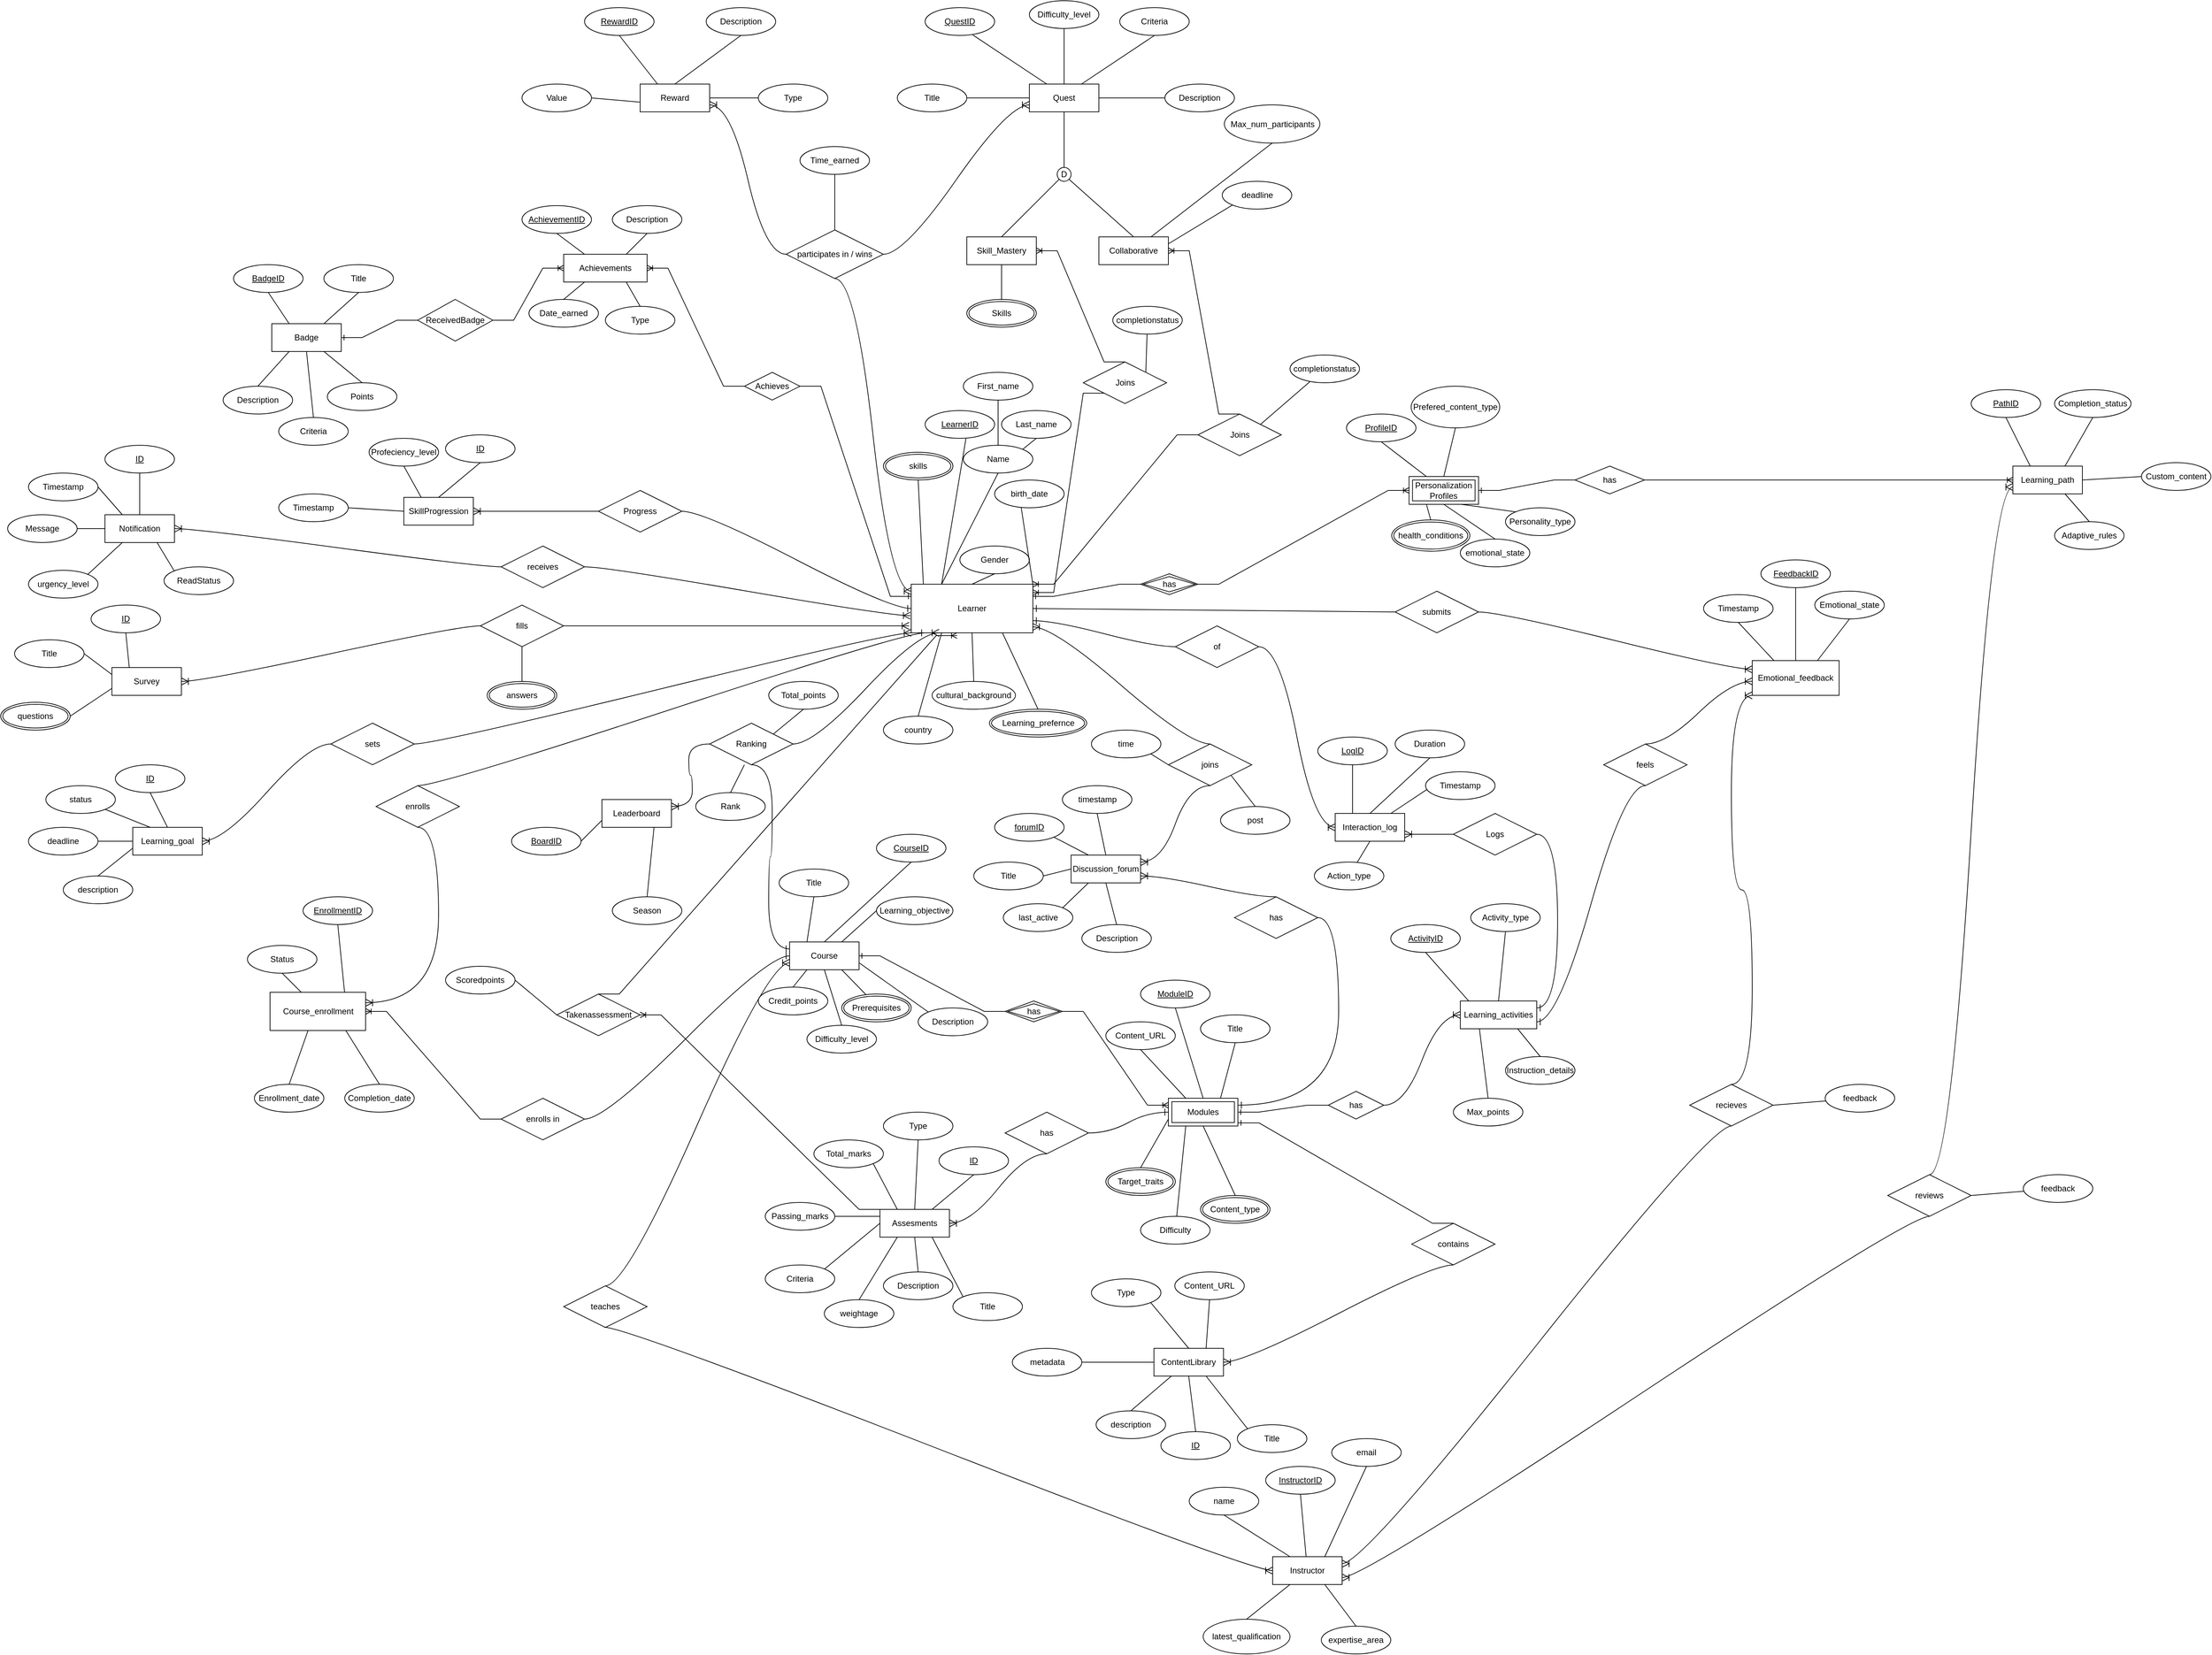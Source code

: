 <mxfile version="24.8.3">
  <diagram name="Page-1" id="QqRgdozphJgJEkNp3Cqe">
    <mxGraphModel grid="1" page="1" gridSize="10" guides="1" tooltips="1" connect="1" arrows="1" fold="1" pageScale="1" pageWidth="850" pageHeight="1100" math="0" shadow="0">
      <root>
        <mxCell id="0" />
        <mxCell id="1" parent="0" />
        <mxCell id="D1ktm93ZQyzYeGJnjbzK-1" value="Learner" style="whiteSpace=wrap;html=1;align=center;" vertex="1" parent="1">
          <mxGeometry x="370" y="360" width="175" height="70" as="geometry" />
        </mxCell>
        <mxCell id="D1ktm93ZQyzYeGJnjbzK-3" value="Personalization Profiles" style="shape=ext;margin=3;double=1;whiteSpace=wrap;html=1;align=center;" vertex="1" parent="1">
          <mxGeometry x="1086.25" y="205" width="100" height="40" as="geometry" />
        </mxCell>
        <mxCell id="D1ktm93ZQyzYeGJnjbzK-6" value="" style="endArrow=none;html=1;rounded=0;entryX=0.594;entryY=0.911;entryDx=0;entryDy=0;exitX=0.25;exitY=0;exitDx=0;exitDy=0;entryPerimeter=0;" edge="1" parent="1" source="D1ktm93ZQyzYeGJnjbzK-1" target="D1ktm93ZQyzYeGJnjbzK-7">
          <mxGeometry width="50" height="50" relative="1" as="geometry">
            <mxPoint x="400" y="430" as="sourcePoint" />
            <mxPoint x="310" y="340" as="targetPoint" />
          </mxGeometry>
        </mxCell>
        <mxCell id="D1ktm93ZQyzYeGJnjbzK-7" value="LearnerID" style="ellipse;whiteSpace=wrap;html=1;align=center;fontStyle=4;" vertex="1" parent="1">
          <mxGeometry x="390" y="110" width="100" height="40" as="geometry" />
        </mxCell>
        <mxCell id="D1ktm93ZQyzYeGJnjbzK-8" value="Name" style="ellipse;whiteSpace=wrap;html=1;align=center;" vertex="1" parent="1">
          <mxGeometry x="445" y="160" width="100" height="40" as="geometry" />
        </mxCell>
        <mxCell id="D1ktm93ZQyzYeGJnjbzK-10" value="" style="endArrow=none;html=1;rounded=0;exitX=0.5;exitY=1;exitDx=0;exitDy=0;entryX=0.25;entryY=0;entryDx=0;entryDy=0;" edge="1" parent="1" source="D1ktm93ZQyzYeGJnjbzK-8" target="D1ktm93ZQyzYeGJnjbzK-1">
          <mxGeometry relative="1" as="geometry">
            <mxPoint x="460" y="319.5" as="sourcePoint" />
            <mxPoint x="620" y="319.5" as="targetPoint" />
          </mxGeometry>
        </mxCell>
        <mxCell id="D1ktm93ZQyzYeGJnjbzK-11" value="Gender" style="ellipse;whiteSpace=wrap;html=1;align=center;" vertex="1" parent="1">
          <mxGeometry x="440" y="305" width="100" height="40" as="geometry" />
        </mxCell>
        <mxCell id="D1ktm93ZQyzYeGJnjbzK-12" value="First_name" style="ellipse;whiteSpace=wrap;html=1;align=center;" vertex="1" parent="1">
          <mxGeometry x="445" y="55" width="100" height="40" as="geometry" />
        </mxCell>
        <mxCell id="D1ktm93ZQyzYeGJnjbzK-13" value="Last_name" style="ellipse;whiteSpace=wrap;html=1;align=center;" vertex="1" parent="1">
          <mxGeometry x="500" y="110" width="100" height="40" as="geometry" />
        </mxCell>
        <mxCell id="D1ktm93ZQyzYeGJnjbzK-15" value="skills" style="ellipse;shape=doubleEllipse;margin=3;whiteSpace=wrap;html=1;align=center;" vertex="1" parent="1">
          <mxGeometry x="330" y="170" width="100" height="40" as="geometry" />
        </mxCell>
        <mxCell id="D1ktm93ZQyzYeGJnjbzK-16" value="cultural_background" style="ellipse;whiteSpace=wrap;html=1;align=center;" vertex="1" parent="1">
          <mxGeometry x="400" y="500" width="120" height="40" as="geometry" />
        </mxCell>
        <mxCell id="D1ktm93ZQyzYeGJnjbzK-18" value="" style="endArrow=none;html=1;rounded=0;exitX=0.5;exitY=1;exitDx=0;exitDy=0;entryX=0.5;entryY=0;entryDx=0;entryDy=0;" edge="1" parent="1" source="D1ktm93ZQyzYeGJnjbzK-11" target="D1ktm93ZQyzYeGJnjbzK-1">
          <mxGeometry relative="1" as="geometry">
            <mxPoint x="480" y="370" as="sourcePoint" />
            <mxPoint x="640" y="370" as="targetPoint" />
          </mxGeometry>
        </mxCell>
        <mxCell id="D1ktm93ZQyzYeGJnjbzK-19" value="" style="endArrow=none;html=1;rounded=0;exitX=0.5;exitY=1;exitDx=0;exitDy=0;entryX=1;entryY=0;entryDx=0;entryDy=0;" edge="1" parent="1" source="D1ktm93ZQyzYeGJnjbzK-13" target="D1ktm93ZQyzYeGJnjbzK-8">
          <mxGeometry relative="1" as="geometry">
            <mxPoint x="480" y="210" as="sourcePoint" />
            <mxPoint x="425" y="272" as="targetPoint" />
          </mxGeometry>
        </mxCell>
        <mxCell id="D1ktm93ZQyzYeGJnjbzK-20" value="" style="endArrow=none;html=1;rounded=0;exitX=0.5;exitY=1;exitDx=0;exitDy=0;entryX=0.5;entryY=0;entryDx=0;entryDy=0;" edge="1" parent="1" source="D1ktm93ZQyzYeGJnjbzK-12" target="D1ktm93ZQyzYeGJnjbzK-8">
          <mxGeometry relative="1" as="geometry">
            <mxPoint x="360" y="230" as="sourcePoint" />
            <mxPoint x="520" y="230" as="targetPoint" />
            <Array as="points" />
          </mxGeometry>
        </mxCell>
        <mxCell id="D1ktm93ZQyzYeGJnjbzK-21" value="" style="endArrow=none;html=1;rounded=0;exitX=0.1;exitY=0;exitDx=0;exitDy=0;entryX=0.5;entryY=1;entryDx=0;entryDy=0;exitPerimeter=0;" edge="1" parent="1" source="D1ktm93ZQyzYeGJnjbzK-1" target="D1ktm93ZQyzYeGJnjbzK-15">
          <mxGeometry relative="1" as="geometry">
            <mxPoint x="410" y="450" as="sourcePoint" />
            <mxPoint x="570" y="450" as="targetPoint" />
          </mxGeometry>
        </mxCell>
        <mxCell id="D1ktm93ZQyzYeGJnjbzK-22" value="" style="endArrow=none;html=1;rounded=0;entryX=0.5;entryY=0;entryDx=0;entryDy=0;exitX=0.5;exitY=1;exitDx=0;exitDy=0;" edge="1" parent="1" source="D1ktm93ZQyzYeGJnjbzK-1" target="D1ktm93ZQyzYeGJnjbzK-16">
          <mxGeometry relative="1" as="geometry">
            <mxPoint x="425" y="450" as="sourcePoint" />
            <mxPoint x="585" y="450" as="targetPoint" />
          </mxGeometry>
        </mxCell>
        <mxCell id="D1ktm93ZQyzYeGJnjbzK-24" value="Learning_prefernce" style="ellipse;shape=doubleEllipse;margin=3;whiteSpace=wrap;html=1;align=center;" vertex="1" parent="1">
          <mxGeometry x="482.5" y="540" width="140" height="40" as="geometry" />
        </mxCell>
        <mxCell id="D1ktm93ZQyzYeGJnjbzK-25" value="" style="endArrow=none;html=1;rounded=0;entryX=0.5;entryY=0;entryDx=0;entryDy=0;exitX=0.75;exitY=1;exitDx=0;exitDy=0;" edge="1" parent="1" source="D1ktm93ZQyzYeGJnjbzK-1" target="D1ktm93ZQyzYeGJnjbzK-24">
          <mxGeometry relative="1" as="geometry">
            <mxPoint x="450" y="450" as="sourcePoint" />
            <mxPoint x="610" y="450" as="targetPoint" />
          </mxGeometry>
        </mxCell>
        <mxCell id="D1ktm93ZQyzYeGJnjbzK-26" value="birth_date" style="ellipse;whiteSpace=wrap;html=1;align=center;" vertex="1" parent="1">
          <mxGeometry x="490" y="210" width="100" height="40" as="geometry" />
        </mxCell>
        <mxCell id="D1ktm93ZQyzYeGJnjbzK-27" value="" style="endArrow=none;html=1;rounded=0;entryX=1;entryY=0;entryDx=0;entryDy=0;exitX=0.383;exitY=0.996;exitDx=0;exitDy=0;exitPerimeter=0;" edge="1" parent="1" source="D1ktm93ZQyzYeGJnjbzK-26" target="D1ktm93ZQyzYeGJnjbzK-1">
          <mxGeometry relative="1" as="geometry">
            <mxPoint x="180" y="510" as="sourcePoint" />
            <mxPoint x="340" y="510" as="targetPoint" />
          </mxGeometry>
        </mxCell>
        <mxCell id="D1ktm93ZQyzYeGJnjbzK-28" value="country" style="ellipse;whiteSpace=wrap;html=1;align=center;" vertex="1" parent="1">
          <mxGeometry x="330" y="550" width="100" height="40" as="geometry" />
        </mxCell>
        <mxCell id="D1ktm93ZQyzYeGJnjbzK-29" value="" style="endArrow=none;html=1;rounded=0;exitX=0.25;exitY=1;exitDx=0;exitDy=0;entryX=0.5;entryY=0;entryDx=0;entryDy=0;" edge="1" parent="1" source="D1ktm93ZQyzYeGJnjbzK-1" target="D1ktm93ZQyzYeGJnjbzK-28">
          <mxGeometry relative="1" as="geometry">
            <mxPoint x="310" y="490" as="sourcePoint" />
            <mxPoint x="470" y="490" as="targetPoint" />
          </mxGeometry>
        </mxCell>
        <mxCell id="D1ktm93ZQyzYeGJnjbzK-30" value="has" style="shape=rhombus;double=1;perimeter=rhombusPerimeter;whiteSpace=wrap;html=1;align=center;" vertex="1" parent="1">
          <mxGeometry x="700" y="345" width="82.5" height="30" as="geometry" />
        </mxCell>
        <mxCell id="D1ktm93ZQyzYeGJnjbzK-33" value="ProfileID" style="ellipse;whiteSpace=wrap;html=1;align=center;fontStyle=4;" vertex="1" parent="1">
          <mxGeometry x="996.25" y="115" width="100" height="40" as="geometry" />
        </mxCell>
        <mxCell id="D1ktm93ZQyzYeGJnjbzK-34" value="Personality_type" style="ellipse;whiteSpace=wrap;html=1;align=center;" vertex="1" parent="1">
          <mxGeometry x="1225" y="250" width="100" height="40" as="geometry" />
        </mxCell>
        <mxCell id="D1ktm93ZQyzYeGJnjbzK-35" value="emotional_state" style="ellipse;whiteSpace=wrap;html=1;align=center;" vertex="1" parent="1">
          <mxGeometry x="1160" y="295" width="100" height="40" as="geometry" />
        </mxCell>
        <mxCell id="D1ktm93ZQyzYeGJnjbzK-37" value="" style="edgeStyle=entityRelationEdgeStyle;fontSize=12;html=1;endArrow=ERoneToMany;rounded=0;exitX=1;exitY=0.5;exitDx=0;exitDy=0;" edge="1" parent="1" source="D1ktm93ZQyzYeGJnjbzK-30" target="D1ktm93ZQyzYeGJnjbzK-3">
          <mxGeometry width="100" height="100" relative="1" as="geometry">
            <mxPoint x="705.0" y="255" as="sourcePoint" />
            <mxPoint x="786.25" y="205" as="targetPoint" />
          </mxGeometry>
        </mxCell>
        <mxCell id="D1ktm93ZQyzYeGJnjbzK-38" value="" style="edgeStyle=entityRelationEdgeStyle;fontSize=12;html=1;endArrow=ERone;endFill=1;rounded=0;entryX=1;entryY=0.25;entryDx=0;entryDy=0;exitX=0;exitY=0.5;exitDx=0;exitDy=0;" edge="1" parent="1" source="D1ktm93ZQyzYeGJnjbzK-30" target="D1ktm93ZQyzYeGJnjbzK-1">
          <mxGeometry width="100" height="100" relative="1" as="geometry">
            <mxPoint x="530" y="540" as="sourcePoint" />
            <mxPoint x="630" y="440" as="targetPoint" />
          </mxGeometry>
        </mxCell>
        <mxCell id="D1ktm93ZQyzYeGJnjbzK-39" value="Prefered_content_type" style="ellipse;whiteSpace=wrap;html=1;align=center;" vertex="1" parent="1">
          <mxGeometry x="1089.25" y="75" width="127.5" height="60" as="geometry" />
        </mxCell>
        <mxCell id="D1ktm93ZQyzYeGJnjbzK-40" value="" style="endArrow=none;html=1;rounded=0;exitX=0.5;exitY=1;exitDx=0;exitDy=0;entryX=0.5;entryY=0;entryDx=0;entryDy=0;" edge="1" parent="1" source="D1ktm93ZQyzYeGJnjbzK-3" target="D1ktm93ZQyzYeGJnjbzK-35">
          <mxGeometry relative="1" as="geometry">
            <mxPoint x="1076.25" y="274" as="sourcePoint" />
            <mxPoint x="1236.25" y="274" as="targetPoint" />
          </mxGeometry>
        </mxCell>
        <mxCell id="D1ktm93ZQyzYeGJnjbzK-41" value="" style="endArrow=none;html=1;rounded=0;exitX=0.25;exitY=1;exitDx=0;exitDy=0;entryX=0.5;entryY=0;entryDx=0;entryDy=0;" edge="1" parent="1" source="D1ktm93ZQyzYeGJnjbzK-3" target="tkY_Gy2M9DlLA2ceVLeB-212">
          <mxGeometry relative="1" as="geometry">
            <mxPoint x="896.25" y="405" as="sourcePoint" />
            <mxPoint x="1076.25" y="285" as="targetPoint" />
          </mxGeometry>
        </mxCell>
        <mxCell id="D1ktm93ZQyzYeGJnjbzK-42" value="" style="endArrow=none;html=1;rounded=0;exitX=0.75;exitY=1;exitDx=0;exitDy=0;entryX=0;entryY=0;entryDx=0;entryDy=0;" edge="1" parent="1" source="D1ktm93ZQyzYeGJnjbzK-3" target="D1ktm93ZQyzYeGJnjbzK-34">
          <mxGeometry relative="1" as="geometry">
            <mxPoint x="1116.25" y="265" as="sourcePoint" />
            <mxPoint x="1276.25" y="265" as="targetPoint" />
          </mxGeometry>
        </mxCell>
        <mxCell id="D1ktm93ZQyzYeGJnjbzK-43" value="" style="endArrow=none;html=1;rounded=0;exitX=0.5;exitY=1;exitDx=0;exitDy=0;entryX=0.25;entryY=0;entryDx=0;entryDy=0;" edge="1" parent="1" source="D1ktm93ZQyzYeGJnjbzK-33" target="D1ktm93ZQyzYeGJnjbzK-3">
          <mxGeometry relative="1" as="geometry">
            <mxPoint x="1116.25" y="195" as="sourcePoint" />
            <mxPoint x="1276.25" y="195" as="targetPoint" />
          </mxGeometry>
        </mxCell>
        <mxCell id="D1ktm93ZQyzYeGJnjbzK-44" value="" style="endArrow=none;html=1;rounded=0;exitX=0.5;exitY=1;exitDx=0;exitDy=0;entryX=0.5;entryY=0;entryDx=0;entryDy=0;" edge="1" parent="1" source="D1ktm93ZQyzYeGJnjbzK-39" target="D1ktm93ZQyzYeGJnjbzK-3">
          <mxGeometry relative="1" as="geometry">
            <mxPoint x="1146.25" y="175" as="sourcePoint" />
            <mxPoint x="1306.25" y="175" as="targetPoint" />
          </mxGeometry>
        </mxCell>
        <mxCell id="D1ktm93ZQyzYeGJnjbzK-45" value="Course" style="whiteSpace=wrap;html=1;align=center;" vertex="1" parent="1">
          <mxGeometry x="195" y="875" width="100" height="40" as="geometry" />
        </mxCell>
        <mxCell id="D1ktm93ZQyzYeGJnjbzK-46" value="CourseID" style="ellipse;whiteSpace=wrap;html=1;align=center;fontStyle=4;" vertex="1" parent="1">
          <mxGeometry x="320" y="720" width="100" height="40" as="geometry" />
        </mxCell>
        <mxCell id="D1ktm93ZQyzYeGJnjbzK-49" value="Difficulty_level" style="ellipse;whiteSpace=wrap;html=1;align=center;" vertex="1" parent="1">
          <mxGeometry x="220" y="995" width="100" height="40" as="geometry" />
        </mxCell>
        <mxCell id="D1ktm93ZQyzYeGJnjbzK-50" value="Description" style="ellipse;whiteSpace=wrap;html=1;align=center;" vertex="1" parent="1">
          <mxGeometry x="380" y="970" width="100" height="40" as="geometry" />
        </mxCell>
        <mxCell id="D1ktm93ZQyzYeGJnjbzK-51" value="Title" style="ellipse;whiteSpace=wrap;html=1;align=center;" vertex="1" parent="1">
          <mxGeometry x="180" y="770" width="100" height="40" as="geometry" />
        </mxCell>
        <mxCell id="D1ktm93ZQyzYeGJnjbzK-52" value="Learning_objective" style="ellipse;whiteSpace=wrap;html=1;align=center;" vertex="1" parent="1">
          <mxGeometry x="320" y="810" width="110" height="40" as="geometry" />
        </mxCell>
        <mxCell id="D1ktm93ZQyzYeGJnjbzK-54" value="Credit_points" style="ellipse;whiteSpace=wrap;html=1;align=center;" vertex="1" parent="1">
          <mxGeometry x="150" y="940" width="100" height="40" as="geometry" />
        </mxCell>
        <mxCell id="D1ktm93ZQyzYeGJnjbzK-55" value="" style="endArrow=none;html=1;rounded=0;exitX=0.5;exitY=1;exitDx=0;exitDy=0;entryX=0.5;entryY=0;entryDx=0;entryDy=0;" edge="1" parent="1" source="D1ktm93ZQyzYeGJnjbzK-46" target="D1ktm93ZQyzYeGJnjbzK-45">
          <mxGeometry relative="1" as="geometry">
            <mxPoint x="295" y="840" as="sourcePoint" />
            <mxPoint x="455" y="840" as="targetPoint" />
          </mxGeometry>
        </mxCell>
        <mxCell id="D1ktm93ZQyzYeGJnjbzK-56" value="" style="endArrow=none;html=1;rounded=0;exitX=0;exitY=0.5;exitDx=0;exitDy=0;entryX=0.75;entryY=0;entryDx=0;entryDy=0;" edge="1" parent="1" source="D1ktm93ZQyzYeGJnjbzK-52" target="D1ktm93ZQyzYeGJnjbzK-45">
          <mxGeometry relative="1" as="geometry">
            <mxPoint x="310" y="850" as="sourcePoint" />
            <mxPoint x="470" y="850" as="targetPoint" />
          </mxGeometry>
        </mxCell>
        <mxCell id="D1ktm93ZQyzYeGJnjbzK-57" value="" style="endArrow=none;html=1;rounded=0;exitX=0.5;exitY=1;exitDx=0;exitDy=0;entryX=0.25;entryY=0;entryDx=0;entryDy=0;" edge="1" parent="1" source="D1ktm93ZQyzYeGJnjbzK-51" target="D1ktm93ZQyzYeGJnjbzK-45">
          <mxGeometry relative="1" as="geometry">
            <mxPoint x="110" y="850" as="sourcePoint" />
            <mxPoint x="270" y="850" as="targetPoint" />
          </mxGeometry>
        </mxCell>
        <mxCell id="D1ktm93ZQyzYeGJnjbzK-58" value="" style="endArrow=none;html=1;rounded=0;exitX=0.25;exitY=1;exitDx=0;exitDy=0;entryX=0.5;entryY=0;entryDx=0;entryDy=0;" edge="1" parent="1" source="D1ktm93ZQyzYeGJnjbzK-45" target="D1ktm93ZQyzYeGJnjbzK-54">
          <mxGeometry relative="1" as="geometry">
            <mxPoint x="285" y="940" as="sourcePoint" />
            <mxPoint x="445" y="940" as="targetPoint" />
          </mxGeometry>
        </mxCell>
        <mxCell id="D1ktm93ZQyzYeGJnjbzK-59" value="" style="endArrow=none;html=1;rounded=0;exitX=0.5;exitY=1;exitDx=0;exitDy=0;entryX=0.5;entryY=0;entryDx=0;entryDy=0;" edge="1" parent="1" source="D1ktm93ZQyzYeGJnjbzK-45" target="D1ktm93ZQyzYeGJnjbzK-49">
          <mxGeometry relative="1" as="geometry">
            <mxPoint x="265" y="950" as="sourcePoint" />
            <mxPoint x="425" y="950" as="targetPoint" />
          </mxGeometry>
        </mxCell>
        <mxCell id="D1ktm93ZQyzYeGJnjbzK-60" value="" style="endArrow=none;html=1;rounded=0;exitX=0.75;exitY=1;exitDx=0;exitDy=0;entryX=0.35;entryY=0.025;entryDx=0;entryDy=0;entryPerimeter=0;" edge="1" parent="1" source="D1ktm93ZQyzYeGJnjbzK-45" target="-hTrkXFv86LwnVOCdB4E-9">
          <mxGeometry relative="1" as="geometry">
            <mxPoint x="325" y="959" as="sourcePoint" />
            <mxPoint x="315" y="950" as="targetPoint" />
          </mxGeometry>
        </mxCell>
        <mxCell id="D1ktm93ZQyzYeGJnjbzK-61" value="" style="endArrow=none;html=1;rounded=0;exitX=1;exitY=0.75;exitDx=0;exitDy=0;entryX=0;entryY=0;entryDx=0;entryDy=0;" edge="1" parent="1" source="D1ktm93ZQyzYeGJnjbzK-45" target="D1ktm93ZQyzYeGJnjbzK-50">
          <mxGeometry relative="1" as="geometry">
            <mxPoint x="325" y="930" as="sourcePoint" />
            <mxPoint x="485" y="930" as="targetPoint" />
          </mxGeometry>
        </mxCell>
        <mxCell id="D1ktm93ZQyzYeGJnjbzK-63" value="Module" style="whiteSpace=wrap;html=1;align=center;" vertex="1" parent="1">
          <mxGeometry x="740" y="1100" width="100" height="40" as="geometry" />
        </mxCell>
        <mxCell id="D1ktm93ZQyzYeGJnjbzK-64" value="ModuleID" style="ellipse;whiteSpace=wrap;html=1;align=center;fontStyle=4;" vertex="1" parent="1">
          <mxGeometry x="700" y="930" width="100" height="40" as="geometry" />
        </mxCell>
        <mxCell id="D1ktm93ZQyzYeGJnjbzK-65" value="Content_URL" style="ellipse;whiteSpace=wrap;html=1;align=center;" vertex="1" parent="1">
          <mxGeometry x="650" y="990" width="100" height="40" as="geometry" />
        </mxCell>
        <mxCell id="D1ktm93ZQyzYeGJnjbzK-66" value="Target_traits" style="ellipse;shape=doubleEllipse;margin=3;whiteSpace=wrap;html=1;align=center;" vertex="1" parent="1">
          <mxGeometry x="650" y="1200" width="100" height="40" as="geometry" />
        </mxCell>
        <mxCell id="D1ktm93ZQyzYeGJnjbzK-68" value="Content_type" style="ellipse;shape=doubleEllipse;margin=3;whiteSpace=wrap;html=1;align=center;" vertex="1" parent="1">
          <mxGeometry x="786.25" y="1240" width="100" height="40" as="geometry" />
        </mxCell>
        <mxCell id="D1ktm93ZQyzYeGJnjbzK-69" value="Title" style="ellipse;whiteSpace=wrap;html=1;align=center;" vertex="1" parent="1">
          <mxGeometry x="786.25" y="980" width="100" height="40" as="geometry" />
        </mxCell>
        <mxCell id="D1ktm93ZQyzYeGJnjbzK-70" value="Difficulty" style="ellipse;whiteSpace=wrap;html=1;align=center;" vertex="1" parent="1">
          <mxGeometry x="700" y="1270" width="100" height="40" as="geometry" />
        </mxCell>
        <mxCell id="D1ktm93ZQyzYeGJnjbzK-71" value="" style="endArrow=none;html=1;rounded=0;exitX=0.5;exitY=1;exitDx=0;exitDy=0;entryX=0.25;entryY=0;entryDx=0;entryDy=0;" edge="1" parent="1" source="D1ktm93ZQyzYeGJnjbzK-65" target="D1ktm93ZQyzYeGJnjbzK-63">
          <mxGeometry relative="1" as="geometry">
            <mxPoint x="690" y="1070" as="sourcePoint" />
            <mxPoint x="850" y="1070" as="targetPoint" />
          </mxGeometry>
        </mxCell>
        <mxCell id="D1ktm93ZQyzYeGJnjbzK-72" value="" style="endArrow=none;html=1;rounded=0;exitX=0.5;exitY=1;exitDx=0;exitDy=0;entryX=0.5;entryY=0;entryDx=0;entryDy=0;" edge="1" parent="1" source="D1ktm93ZQyzYeGJnjbzK-64" target="D1ktm93ZQyzYeGJnjbzK-63">
          <mxGeometry relative="1" as="geometry">
            <mxPoint x="770" y="1050" as="sourcePoint" />
            <mxPoint x="930" y="1050" as="targetPoint" />
          </mxGeometry>
        </mxCell>
        <mxCell id="D1ktm93ZQyzYeGJnjbzK-73" value="" style="endArrow=none;html=1;rounded=0;exitX=0.5;exitY=1;exitDx=0;exitDy=0;entryX=0.75;entryY=0;entryDx=0;entryDy=0;" edge="1" parent="1" source="D1ktm93ZQyzYeGJnjbzK-69" target="D1ktm93ZQyzYeGJnjbzK-63">
          <mxGeometry relative="1" as="geometry">
            <mxPoint x="840" y="1070" as="sourcePoint" />
            <mxPoint x="1000" y="1070" as="targetPoint" />
          </mxGeometry>
        </mxCell>
        <mxCell id="D1ktm93ZQyzYeGJnjbzK-74" value="" style="endArrow=none;html=1;rounded=0;entryX=0;entryY=0.75;entryDx=0;entryDy=0;exitX=0.5;exitY=0;exitDx=0;exitDy=0;" edge="1" parent="1" source="D1ktm93ZQyzYeGJnjbzK-66" target="D1ktm93ZQyzYeGJnjbzK-63">
          <mxGeometry relative="1" as="geometry">
            <mxPoint x="590" y="1170" as="sourcePoint" />
            <mxPoint x="750" y="1170" as="targetPoint" />
          </mxGeometry>
        </mxCell>
        <mxCell id="D1ktm93ZQyzYeGJnjbzK-75" value="" style="endArrow=none;html=1;rounded=0;exitX=0.25;exitY=1;exitDx=0;exitDy=0;" edge="1" parent="1" source="D1ktm93ZQyzYeGJnjbzK-63" target="D1ktm93ZQyzYeGJnjbzK-70">
          <mxGeometry relative="1" as="geometry">
            <mxPoint x="780" y="1180" as="sourcePoint" />
            <mxPoint x="940" y="1180" as="targetPoint" />
          </mxGeometry>
        </mxCell>
        <mxCell id="D1ktm93ZQyzYeGJnjbzK-76" value="" style="endArrow=none;html=1;rounded=0;exitX=0.5;exitY=1;exitDx=0;exitDy=0;entryX=0.5;entryY=0;entryDx=0;entryDy=0;" edge="1" parent="1" source="D1ktm93ZQyzYeGJnjbzK-63" target="D1ktm93ZQyzYeGJnjbzK-68">
          <mxGeometry relative="1" as="geometry">
            <mxPoint x="830" y="1170" as="sourcePoint" />
            <mxPoint x="990" y="1170" as="targetPoint" />
          </mxGeometry>
        </mxCell>
        <mxCell id="D1ktm93ZQyzYeGJnjbzK-77" value="has" style="shape=rhombus;double=1;perimeter=rhombusPerimeter;whiteSpace=wrap;html=1;align=center;" vertex="1" parent="1">
          <mxGeometry x="505" y="960" width="82.5" height="30" as="geometry" />
        </mxCell>
        <mxCell id="D1ktm93ZQyzYeGJnjbzK-78" value="" style="edgeStyle=entityRelationEdgeStyle;fontSize=12;html=1;endArrow=ERoneToMany;rounded=0;exitX=1;exitY=0.5;exitDx=0;exitDy=0;entryX=0;entryY=0.25;entryDx=0;entryDy=0;" edge="1" parent="1" source="D1ktm93ZQyzYeGJnjbzK-77" target="D1ktm93ZQyzYeGJnjbzK-63">
          <mxGeometry width="100" height="100" relative="1" as="geometry">
            <mxPoint x="560" y="935" as="sourcePoint" />
            <mxPoint x="660" y="835" as="targetPoint" />
          </mxGeometry>
        </mxCell>
        <mxCell id="D1ktm93ZQyzYeGJnjbzK-79" value="" style="edgeStyle=entityRelationEdgeStyle;fontSize=12;html=1;endArrow=ERone;endFill=1;rounded=0;entryX=1;entryY=0.5;entryDx=0;entryDy=0;exitX=0;exitY=0.5;exitDx=0;exitDy=0;" edge="1" parent="1" source="D1ktm93ZQyzYeGJnjbzK-77" target="D1ktm93ZQyzYeGJnjbzK-45">
          <mxGeometry width="100" height="100" relative="1" as="geometry">
            <mxPoint x="455" y="1015" as="sourcePoint" />
            <mxPoint x="395" y="885" as="targetPoint" />
          </mxGeometry>
        </mxCell>
        <mxCell id="D1ktm93ZQyzYeGJnjbzK-80" value="Learning_activities" style="whiteSpace=wrap;html=1;align=center;" vertex="1" parent="1">
          <mxGeometry x="1160" y="960" width="110" height="40" as="geometry" />
        </mxCell>
        <mxCell id="D1ktm93ZQyzYeGJnjbzK-82" value="Max_points" style="ellipse;whiteSpace=wrap;html=1;align=center;" vertex="1" parent="1">
          <mxGeometry x="1150" y="1100" width="100" height="40" as="geometry" />
        </mxCell>
        <mxCell id="D1ktm93ZQyzYeGJnjbzK-83" value="Instruction_details" style="ellipse;whiteSpace=wrap;html=1;align=center;" vertex="1" parent="1">
          <mxGeometry x="1225" y="1040" width="100" height="40" as="geometry" />
        </mxCell>
        <mxCell id="D1ktm93ZQyzYeGJnjbzK-84" value="Activity_type" style="ellipse;whiteSpace=wrap;html=1;align=center;" vertex="1" parent="1">
          <mxGeometry x="1175" y="820" width="100" height="40" as="geometry" />
        </mxCell>
        <mxCell id="D1ktm93ZQyzYeGJnjbzK-85" value="" style="endArrow=none;html=1;rounded=0;exitX=0.5;exitY=0;exitDx=0;exitDy=0;entryX=0.25;entryY=1;entryDx=0;entryDy=0;" edge="1" parent="1" source="D1ktm93ZQyzYeGJnjbzK-82" target="D1ktm93ZQyzYeGJnjbzK-80">
          <mxGeometry relative="1" as="geometry">
            <mxPoint x="1135" y="1020" as="sourcePoint" />
            <mxPoint x="1295" y="1020" as="targetPoint" />
          </mxGeometry>
        </mxCell>
        <mxCell id="D1ktm93ZQyzYeGJnjbzK-86" value="" style="endArrow=none;html=1;rounded=0;exitX=0.75;exitY=1;exitDx=0;exitDy=0;entryX=0.5;entryY=0;entryDx=0;entryDy=0;" edge="1" parent="1" source="D1ktm93ZQyzYeGJnjbzK-80" target="D1ktm93ZQyzYeGJnjbzK-83">
          <mxGeometry relative="1" as="geometry">
            <mxPoint x="1260" y="1020" as="sourcePoint" />
            <mxPoint x="1420" y="1020" as="targetPoint" />
          </mxGeometry>
        </mxCell>
        <mxCell id="D1ktm93ZQyzYeGJnjbzK-87" value="" style="endArrow=none;html=1;rounded=0;entryX=0.5;entryY=1;entryDx=0;entryDy=0;exitX=0.114;exitY=0.012;exitDx=0;exitDy=0;exitPerimeter=0;" edge="1" parent="1" source="D1ktm93ZQyzYeGJnjbzK-80" target="tkY_Gy2M9DlLA2ceVLeB-216">
          <mxGeometry relative="1" as="geometry">
            <mxPoint x="1162.5" y="960" as="sourcePoint" />
            <mxPoint x="1110" y="880" as="targetPoint" />
          </mxGeometry>
        </mxCell>
        <mxCell id="D1ktm93ZQyzYeGJnjbzK-88" value="" style="endArrow=none;html=1;rounded=0;exitX=0.5;exitY=1;exitDx=0;exitDy=0;entryX=0.5;entryY=0;entryDx=0;entryDy=0;" edge="1" parent="1" source="D1ktm93ZQyzYeGJnjbzK-84" target="D1ktm93ZQyzYeGJnjbzK-80">
          <mxGeometry relative="1" as="geometry">
            <mxPoint x="1360" y="915" as="sourcePoint" />
            <mxPoint x="1337.5" y="975" as="targetPoint" />
          </mxGeometry>
        </mxCell>
        <mxCell id="D1ktm93ZQyzYeGJnjbzK-93" value="" style="edgeStyle=entityRelationEdgeStyle;fontSize=12;html=1;endArrow=ERone;endFill=1;rounded=0;entryX=1;entryY=0.5;entryDx=0;entryDy=0;exitX=0;exitY=0.5;exitDx=0;exitDy=0;" edge="1" parent="1" source="tkY_Gy2M9DlLA2ceVLeB-152" target="D1ktm93ZQyzYeGJnjbzK-63">
          <mxGeometry width="100" height="100" relative="1" as="geometry">
            <mxPoint x="975" y="970" as="sourcePoint" />
            <mxPoint x="1160" y="940" as="targetPoint" />
          </mxGeometry>
        </mxCell>
        <mxCell id="D1ktm93ZQyzYeGJnjbzK-94" value="Achievements" style="whiteSpace=wrap;html=1;align=center;" vertex="1" parent="1">
          <mxGeometry x="-130" y="-115" width="120" height="40" as="geometry" />
        </mxCell>
        <mxCell id="D1ktm93ZQyzYeGJnjbzK-95" value="Status" style="ellipse;whiteSpace=wrap;html=1;align=center;" vertex="1" parent="1">
          <mxGeometry x="-585" y="880" width="100" height="40" as="geometry" />
        </mxCell>
        <mxCell id="D1ktm93ZQyzYeGJnjbzK-96" value="EnrollmentID" style="ellipse;whiteSpace=wrap;html=1;align=center;fontStyle=4;" vertex="1" parent="1">
          <mxGeometry x="-505" y="810" width="100" height="40" as="geometry" />
        </mxCell>
        <mxCell id="D1ktm93ZQyzYeGJnjbzK-97" value="Course_enrollment" style="shape=ext;margin=3;double=1;whiteSpace=wrap;html=1;align=center;" vertex="1" parent="1">
          <mxGeometry x="-535" y="950" width="120" height="50" as="geometry" />
        </mxCell>
        <mxCell id="D1ktm93ZQyzYeGJnjbzK-98" value="Completion_date" style="ellipse;whiteSpace=wrap;html=1;align=center;" vertex="1" parent="1">
          <mxGeometry x="-445" y="1080" width="100" height="40" as="geometry" />
        </mxCell>
        <mxCell id="D1ktm93ZQyzYeGJnjbzK-99" value="Enrollment_date" style="ellipse;whiteSpace=wrap;html=1;align=center;" vertex="1" parent="1">
          <mxGeometry x="-575" y="1080" width="100" height="40" as="geometry" />
        </mxCell>
        <mxCell id="D1ktm93ZQyzYeGJnjbzK-100" value="" style="endArrow=none;html=1;rounded=0;exitX=0.5;exitY=1;exitDx=0;exitDy=0;entryX=0.75;entryY=0;entryDx=0;entryDy=0;" edge="1" parent="1" source="D1ktm93ZQyzYeGJnjbzK-96" target="D1ktm93ZQyzYeGJnjbzK-97">
          <mxGeometry relative="1" as="geometry">
            <mxPoint x="-415" y="940" as="sourcePoint" />
            <mxPoint x="-255" y="940" as="targetPoint" />
          </mxGeometry>
        </mxCell>
        <mxCell id="D1ktm93ZQyzYeGJnjbzK-101" value="" style="endArrow=none;html=1;rounded=0;entryX=0.5;entryY=1;entryDx=0;entryDy=0;exitX=0.25;exitY=0;exitDx=0;exitDy=0;" edge="1" parent="1" source="D1ktm93ZQyzYeGJnjbzK-97" target="D1ktm93ZQyzYeGJnjbzK-95">
          <mxGeometry relative="1" as="geometry">
            <mxPoint x="-675" y="960" as="sourcePoint" />
            <mxPoint x="-515" y="960" as="targetPoint" />
          </mxGeometry>
        </mxCell>
        <mxCell id="D1ktm93ZQyzYeGJnjbzK-102" value="" style="endArrow=none;html=1;rounded=0;exitX=0.75;exitY=1;exitDx=0;exitDy=0;entryX=0.5;entryY=0;entryDx=0;entryDy=0;" edge="1" parent="1" source="D1ktm93ZQyzYeGJnjbzK-97" target="D1ktm93ZQyzYeGJnjbzK-98">
          <mxGeometry relative="1" as="geometry">
            <mxPoint x="-495" y="1150" as="sourcePoint" />
            <mxPoint x="-335" y="1150" as="targetPoint" />
          </mxGeometry>
        </mxCell>
        <mxCell id="D1ktm93ZQyzYeGJnjbzK-103" value="" style="endArrow=none;html=1;rounded=0;entryX=0.317;entryY=1;entryDx=0;entryDy=0;entryPerimeter=0;exitX=0.5;exitY=0;exitDx=0;exitDy=0;" edge="1" parent="1" source="D1ktm93ZQyzYeGJnjbzK-99" target="D1ktm93ZQyzYeGJnjbzK-97">
          <mxGeometry relative="1" as="geometry">
            <mxPoint x="-675" y="1040" as="sourcePoint" />
            <mxPoint x="-515" y="1040" as="targetPoint" />
          </mxGeometry>
        </mxCell>
        <mxCell id="D1ktm93ZQyzYeGJnjbzK-105" value="" style="edgeStyle=entityRelationEdgeStyle;fontSize=12;html=1;endArrow=ERoneToMany;rounded=0;exitX=0;exitY=0.5;exitDx=0;exitDy=0;entryX=1;entryY=0.5;entryDx=0;entryDy=0;" edge="1" parent="1" source="baV95Mj52eZd4zIyesq8-12" target="D1ktm93ZQyzYeGJnjbzK-97">
          <mxGeometry width="100" height="100" relative="1" as="geometry">
            <mxPoint x="-240" y="1130" as="sourcePoint" />
            <mxPoint x="-230" y="990" as="targetPoint" />
          </mxGeometry>
        </mxCell>
        <mxCell id="D1ktm93ZQyzYeGJnjbzK-110" value="AchievementID" style="ellipse;whiteSpace=wrap;html=1;align=center;fontStyle=4;" vertex="1" parent="1">
          <mxGeometry x="-190" y="-185" width="100" height="40" as="geometry" />
        </mxCell>
        <mxCell id="D1ktm93ZQyzYeGJnjbzK-111" value="Date_earned" style="ellipse;whiteSpace=wrap;html=1;align=center;" vertex="1" parent="1">
          <mxGeometry x="-180" y="-50" width="100" height="40" as="geometry" />
        </mxCell>
        <mxCell id="D1ktm93ZQyzYeGJnjbzK-112" value="Type" style="ellipse;whiteSpace=wrap;html=1;align=center;" vertex="1" parent="1">
          <mxGeometry x="-70" y="-40" width="100" height="40" as="geometry" />
        </mxCell>
        <mxCell id="D1ktm93ZQyzYeGJnjbzK-113" value="Description" style="ellipse;whiteSpace=wrap;html=1;align=center;" vertex="1" parent="1">
          <mxGeometry x="-60" y="-185" width="100" height="40" as="geometry" />
        </mxCell>
        <mxCell id="D1ktm93ZQyzYeGJnjbzK-114" value="" style="endArrow=none;html=1;rounded=0;exitX=0.5;exitY=1;exitDx=0;exitDy=0;entryX=0.25;entryY=0;entryDx=0;entryDy=0;" edge="1" parent="1" source="D1ktm93ZQyzYeGJnjbzK-110" target="D1ktm93ZQyzYeGJnjbzK-94">
          <mxGeometry relative="1" as="geometry">
            <mxPoint x="-130" y="-125" as="sourcePoint" />
            <mxPoint x="30" y="-125" as="targetPoint" />
          </mxGeometry>
        </mxCell>
        <mxCell id="D1ktm93ZQyzYeGJnjbzK-115" value="" style="endArrow=none;html=1;rounded=0;entryX=0.25;entryY=1;entryDx=0;entryDy=0;exitX=0.5;exitY=0;exitDx=0;exitDy=0;exitPerimeter=0;" edge="1" parent="1" source="D1ktm93ZQyzYeGJnjbzK-111" target="D1ktm93ZQyzYeGJnjbzK-94">
          <mxGeometry relative="1" as="geometry">
            <mxPoint x="-220" y="-35" as="sourcePoint" />
            <mxPoint x="-60" y="-35" as="targetPoint" />
          </mxGeometry>
        </mxCell>
        <mxCell id="D1ktm93ZQyzYeGJnjbzK-117" value="" style="endArrow=none;html=1;rounded=0;exitX=0.5;exitY=1;exitDx=0;exitDy=0;entryX=0.75;entryY=0;entryDx=0;entryDy=0;" edge="1" parent="1" source="D1ktm93ZQyzYeGJnjbzK-113" target="D1ktm93ZQyzYeGJnjbzK-94">
          <mxGeometry relative="1" as="geometry">
            <mxPoint x="-80" y="-115" as="sourcePoint" />
            <mxPoint x="80" y="-115" as="targetPoint" />
          </mxGeometry>
        </mxCell>
        <mxCell id="D1ktm93ZQyzYeGJnjbzK-118" value="" style="endArrow=none;html=1;rounded=0;exitX=0.75;exitY=1;exitDx=0;exitDy=0;entryX=0.5;entryY=0;entryDx=0;entryDy=0;" edge="1" parent="1" source="D1ktm93ZQyzYeGJnjbzK-94" target="D1ktm93ZQyzYeGJnjbzK-112">
          <mxGeometry relative="1" as="geometry">
            <mxPoint x="-70" y="-35" as="sourcePoint" />
            <mxPoint x="90" y="-35" as="targetPoint" />
          </mxGeometry>
        </mxCell>
        <mxCell id="D1ktm93ZQyzYeGJnjbzK-119" value="" style="edgeStyle=entityRelationEdgeStyle;fontSize=12;html=1;endArrow=ERone;endFill=1;rounded=0;entryX=0;entryY=0.25;entryDx=0;entryDy=0;exitX=1;exitY=0.5;exitDx=0;exitDy=0;" edge="1" parent="1" source="D1ktm93ZQyzYeGJnjbzK-120" target="D1ktm93ZQyzYeGJnjbzK-1">
          <mxGeometry width="100" height="100" relative="1" as="geometry">
            <mxPoint x="190" y="370" as="sourcePoint" />
            <mxPoint x="330" y="400" as="targetPoint" />
            <Array as="points">
              <mxPoint x="170" y="370" />
              <mxPoint x="370" y="400" />
            </Array>
          </mxGeometry>
        </mxCell>
        <mxCell id="D1ktm93ZQyzYeGJnjbzK-120" value="Achieves" style="shape=rhombus;perimeter=rhombusPerimeter;whiteSpace=wrap;html=1;align=center;" vertex="1" parent="1">
          <mxGeometry x="130" y="55" width="80" height="40" as="geometry" />
        </mxCell>
        <mxCell id="D1ktm93ZQyzYeGJnjbzK-121" value="" style="edgeStyle=entityRelationEdgeStyle;fontSize=12;html=1;endArrow=ERoneToMany;rounded=0;entryX=1;entryY=0.5;entryDx=0;entryDy=0;exitX=0;exitY=0.5;exitDx=0;exitDy=0;" edge="1" parent="1" source="D1ktm93ZQyzYeGJnjbzK-120" target="D1ktm93ZQyzYeGJnjbzK-94">
          <mxGeometry width="100" height="100" relative="1" as="geometry">
            <mxPoint x="140" y="15" as="sourcePoint" />
            <mxPoint x="240" y="-85" as="targetPoint" />
          </mxGeometry>
        </mxCell>
        <mxCell id="D1ktm93ZQyzYeGJnjbzK-122" value="Badge" style="whiteSpace=wrap;html=1;align=center;" vertex="1" parent="1">
          <mxGeometry x="-550" y="-15" width="100" height="40" as="geometry" />
        </mxCell>
        <mxCell id="D1ktm93ZQyzYeGJnjbzK-123" value="BadgeID" style="ellipse;whiteSpace=wrap;html=1;align=center;fontStyle=4;" vertex="1" parent="1">
          <mxGeometry x="-605" y="-100" width="100" height="40" as="geometry" />
        </mxCell>
        <mxCell id="D1ktm93ZQyzYeGJnjbzK-124" value="Title" style="ellipse;whiteSpace=wrap;html=1;align=center;" vertex="1" parent="1">
          <mxGeometry x="-475" y="-100" width="100" height="40" as="geometry" />
        </mxCell>
        <mxCell id="D1ktm93ZQyzYeGJnjbzK-125" value="Description" style="ellipse;whiteSpace=wrap;html=1;align=center;" vertex="1" parent="1">
          <mxGeometry x="-620" y="75" width="100" height="40" as="geometry" />
        </mxCell>
        <mxCell id="D1ktm93ZQyzYeGJnjbzK-126" value="Criteria" style="ellipse;whiteSpace=wrap;html=1;align=center;" vertex="1" parent="1">
          <mxGeometry x="-540" y="120" width="100" height="40" as="geometry" />
        </mxCell>
        <mxCell id="D1ktm93ZQyzYeGJnjbzK-127" value="Points" style="ellipse;whiteSpace=wrap;html=1;align=center;" vertex="1" parent="1">
          <mxGeometry x="-470" y="70" width="100" height="40" as="geometry" />
        </mxCell>
        <mxCell id="D1ktm93ZQyzYeGJnjbzK-128" value="" style="endArrow=none;html=1;rounded=0;exitX=0.5;exitY=0;exitDx=0;exitDy=0;entryX=0.25;entryY=1;entryDx=0;entryDy=0;" edge="1" parent="1" source="D1ktm93ZQyzYeGJnjbzK-125" target="D1ktm93ZQyzYeGJnjbzK-122">
          <mxGeometry relative="1" as="geometry">
            <mxPoint x="-565" y="80" as="sourcePoint" />
            <mxPoint x="-405" y="80" as="targetPoint" />
          </mxGeometry>
        </mxCell>
        <mxCell id="D1ktm93ZQyzYeGJnjbzK-129" value="" style="endArrow=none;html=1;rounded=0;exitX=0.5;exitY=1;exitDx=0;exitDy=0;entryX=0.5;entryY=0;entryDx=0;entryDy=0;" edge="1" parent="1" source="D1ktm93ZQyzYeGJnjbzK-122" target="D1ktm93ZQyzYeGJnjbzK-126">
          <mxGeometry relative="1" as="geometry">
            <mxPoint x="-550" y="265" as="sourcePoint" />
            <mxPoint x="-390" y="265" as="targetPoint" />
          </mxGeometry>
        </mxCell>
        <mxCell id="D1ktm93ZQyzYeGJnjbzK-130" value="" style="endArrow=none;html=1;rounded=0;exitX=0.75;exitY=1;exitDx=0;exitDy=0;entryX=0.5;entryY=0;entryDx=0;entryDy=0;" edge="1" parent="1" source="D1ktm93ZQyzYeGJnjbzK-122" target="D1ktm93ZQyzYeGJnjbzK-127">
          <mxGeometry relative="1" as="geometry">
            <mxPoint x="-565" y="80" as="sourcePoint" />
            <mxPoint x="-405" y="80" as="targetPoint" />
          </mxGeometry>
        </mxCell>
        <mxCell id="D1ktm93ZQyzYeGJnjbzK-131" value="" style="endArrow=none;html=1;rounded=0;exitX=0.5;exitY=1;exitDx=0;exitDy=0;entryX=0.25;entryY=0;entryDx=0;entryDy=0;" edge="1" parent="1" source="D1ktm93ZQyzYeGJnjbzK-123" target="D1ktm93ZQyzYeGJnjbzK-122">
          <mxGeometry relative="1" as="geometry">
            <mxPoint x="-575" y="-40" as="sourcePoint" />
            <mxPoint x="-415" y="-40" as="targetPoint" />
          </mxGeometry>
        </mxCell>
        <mxCell id="D1ktm93ZQyzYeGJnjbzK-132" value="" style="endArrow=none;html=1;rounded=0;exitX=0.5;exitY=1;exitDx=0;exitDy=0;entryX=0.75;entryY=0;entryDx=0;entryDy=0;" edge="1" parent="1" source="D1ktm93ZQyzYeGJnjbzK-124" target="D1ktm93ZQyzYeGJnjbzK-122">
          <mxGeometry relative="1" as="geometry">
            <mxPoint x="-475" y="-30.57" as="sourcePoint" />
            <mxPoint x="-315" y="-30.57" as="targetPoint" />
          </mxGeometry>
        </mxCell>
        <mxCell id="D1ktm93ZQyzYeGJnjbzK-133" value="ReceivedBadge" style="shape=rhombus;perimeter=rhombusPerimeter;whiteSpace=wrap;html=1;align=center;" vertex="1" parent="1">
          <mxGeometry x="-340" y="-50" width="108" height="60" as="geometry" />
        </mxCell>
        <mxCell id="D1ktm93ZQyzYeGJnjbzK-134" value="" style="edgeStyle=entityRelationEdgeStyle;fontSize=12;html=1;endArrow=ERoneToMany;rounded=0;entryX=0;entryY=0.5;entryDx=0;entryDy=0;exitX=1;exitY=0.5;exitDx=0;exitDy=0;" edge="1" parent="1" source="D1ktm93ZQyzYeGJnjbzK-133" target="D1ktm93ZQyzYeGJnjbzK-94">
          <mxGeometry width="100" height="100" relative="1" as="geometry">
            <mxPoint x="-330" y="15" as="sourcePoint" />
            <mxPoint x="-230" y="-85" as="targetPoint" />
          </mxGeometry>
        </mxCell>
        <mxCell id="D1ktm93ZQyzYeGJnjbzK-136" value="Learning_path" style="whiteSpace=wrap;html=1;align=center;" vertex="1" parent="1">
          <mxGeometry x="1955" y="190" width="100" height="40" as="geometry" />
        </mxCell>
        <mxCell id="D1ktm93ZQyzYeGJnjbzK-137" value="Custom_content" style="ellipse;whiteSpace=wrap;html=1;align=center;" vertex="1" parent="1">
          <mxGeometry x="2140" y="185" width="100" height="40" as="geometry" />
        </mxCell>
        <mxCell id="D1ktm93ZQyzYeGJnjbzK-138" value="Completion_status" style="ellipse;whiteSpace=wrap;html=1;align=center;" vertex="1" parent="1">
          <mxGeometry x="2015" y="80" width="110" height="40" as="geometry" />
        </mxCell>
        <mxCell id="D1ktm93ZQyzYeGJnjbzK-139" value="PathID" style="ellipse;whiteSpace=wrap;html=1;align=center;fontStyle=4;" vertex="1" parent="1">
          <mxGeometry x="1895" y="80" width="100" height="40" as="geometry" />
        </mxCell>
        <mxCell id="D1ktm93ZQyzYeGJnjbzK-140" value="Adaptive_rules" style="ellipse;whiteSpace=wrap;html=1;align=center;" vertex="1" parent="1">
          <mxGeometry x="2015" y="270" width="100" height="40" as="geometry" />
        </mxCell>
        <mxCell id="D1ktm93ZQyzYeGJnjbzK-141" value="" style="endArrow=none;html=1;rounded=0;exitX=0.5;exitY=1;exitDx=0;exitDy=0;entryX=0.25;entryY=0;entryDx=0;entryDy=0;" edge="1" parent="1" source="D1ktm93ZQyzYeGJnjbzK-139" target="D1ktm93ZQyzYeGJnjbzK-136">
          <mxGeometry relative="1" as="geometry">
            <mxPoint x="1855" y="180" as="sourcePoint" />
            <mxPoint x="2015" y="180" as="targetPoint" />
          </mxGeometry>
        </mxCell>
        <mxCell id="D1ktm93ZQyzYeGJnjbzK-142" value="" style="endArrow=none;html=1;rounded=0;exitX=0.5;exitY=1;exitDx=0;exitDy=0;entryX=0.75;entryY=0;entryDx=0;entryDy=0;" edge="1" parent="1" source="D1ktm93ZQyzYeGJnjbzK-138" target="D1ktm93ZQyzYeGJnjbzK-136">
          <mxGeometry relative="1" as="geometry">
            <mxPoint x="1855" y="180" as="sourcePoint" />
            <mxPoint x="2015" y="180" as="targetPoint" />
          </mxGeometry>
        </mxCell>
        <mxCell id="D1ktm93ZQyzYeGJnjbzK-143" value="" style="endArrow=none;html=1;rounded=0;exitX=0;exitY=0.5;exitDx=0;exitDy=0;entryX=1;entryY=0.5;entryDx=0;entryDy=0;" edge="1" parent="1" source="D1ktm93ZQyzYeGJnjbzK-137" target="D1ktm93ZQyzYeGJnjbzK-136">
          <mxGeometry relative="1" as="geometry">
            <mxPoint x="1855" y="180" as="sourcePoint" />
            <mxPoint x="2015" y="180" as="targetPoint" />
          </mxGeometry>
        </mxCell>
        <mxCell id="D1ktm93ZQyzYeGJnjbzK-144" value="" style="endArrow=none;html=1;rounded=0;entryX=0.5;entryY=0;entryDx=0;entryDy=0;exitX=0.75;exitY=1;exitDx=0;exitDy=0;" edge="1" parent="1" source="D1ktm93ZQyzYeGJnjbzK-136" target="D1ktm93ZQyzYeGJnjbzK-140">
          <mxGeometry relative="1" as="geometry">
            <mxPoint x="1895" y="249.43" as="sourcePoint" />
            <mxPoint x="2055" y="249.43" as="targetPoint" />
          </mxGeometry>
        </mxCell>
        <mxCell id="D1ktm93ZQyzYeGJnjbzK-145" value="has" style="shape=rhombus;perimeter=rhombusPerimeter;whiteSpace=wrap;html=1;align=center;" vertex="1" parent="1">
          <mxGeometry x="1325" y="190" width="100" height="40" as="geometry" />
        </mxCell>
        <mxCell id="D1ktm93ZQyzYeGJnjbzK-146" value="" style="edgeStyle=entityRelationEdgeStyle;fontSize=12;html=1;endArrow=ERone;endFill=1;rounded=0;entryX=1;entryY=0.5;entryDx=0;entryDy=0;exitX=0;exitY=0.5;exitDx=0;exitDy=0;" edge="1" parent="1" source="D1ktm93ZQyzYeGJnjbzK-145" target="D1ktm93ZQyzYeGJnjbzK-3">
          <mxGeometry width="100" height="100" relative="1" as="geometry">
            <mxPoint x="976.25" y="235" as="sourcePoint" />
            <mxPoint x="1076.25" y="135" as="targetPoint" />
          </mxGeometry>
        </mxCell>
        <mxCell id="D1ktm93ZQyzYeGJnjbzK-147" value="" style="edgeStyle=entityRelationEdgeStyle;fontSize=12;html=1;endArrow=ERoneToMany;rounded=0;entryX=0;entryY=0.5;entryDx=0;entryDy=0;exitX=1;exitY=0.5;exitDx=0;exitDy=0;" edge="1" parent="1" source="D1ktm93ZQyzYeGJnjbzK-145" target="D1ktm93ZQyzYeGJnjbzK-136">
          <mxGeometry width="100" height="100" relative="1" as="geometry">
            <mxPoint x="976.25" y="235" as="sourcePoint" />
            <mxPoint x="1076.25" y="135" as="targetPoint" />
          </mxGeometry>
        </mxCell>
        <mxCell id="D1ktm93ZQyzYeGJnjbzK-148" value="Leaderboard" style="whiteSpace=wrap;html=1;align=center;" vertex="1" parent="1">
          <mxGeometry x="-75" y="670" width="100" height="40" as="geometry" />
        </mxCell>
        <mxCell id="D1ktm93ZQyzYeGJnjbzK-149" value="BoardID" style="ellipse;whiteSpace=wrap;html=1;align=center;fontStyle=4;" vertex="1" parent="1">
          <mxGeometry x="-205" y="710" width="100" height="40" as="geometry" />
        </mxCell>
        <mxCell id="D1ktm93ZQyzYeGJnjbzK-151" value="Total_points" style="ellipse;whiteSpace=wrap;html=1;align=center;" vertex="1" parent="1">
          <mxGeometry x="165" y="500" width="100" height="40" as="geometry" />
        </mxCell>
        <mxCell id="D1ktm93ZQyzYeGJnjbzK-152" value="Rank" style="ellipse;whiteSpace=wrap;html=1;align=center;" vertex="1" parent="1">
          <mxGeometry x="60" y="660" width="100" height="40" as="geometry" />
        </mxCell>
        <mxCell id="D1ktm93ZQyzYeGJnjbzK-153" value="Season" style="ellipse;whiteSpace=wrap;html=1;align=center;" vertex="1" parent="1">
          <mxGeometry x="-60" y="810" width="100" height="40" as="geometry" />
        </mxCell>
        <mxCell id="D1ktm93ZQyzYeGJnjbzK-155" value="" style="endArrow=none;html=1;rounded=0;exitX=1;exitY=0.5;exitDx=0;exitDy=0;entryX=0;entryY=0.75;entryDx=0;entryDy=0;" edge="1" parent="1" source="D1ktm93ZQyzYeGJnjbzK-149" target="D1ktm93ZQyzYeGJnjbzK-148">
          <mxGeometry relative="1" as="geometry">
            <mxPoint x="-35" y="580" as="sourcePoint" />
            <mxPoint x="125" y="580" as="targetPoint" />
          </mxGeometry>
        </mxCell>
        <mxCell id="D1ktm93ZQyzYeGJnjbzK-156" value="" style="endArrow=none;html=1;rounded=0;entryX=0.5;entryY=1;entryDx=0;entryDy=0;exitX=0;exitY=0.5;exitDx=0;exitDy=0;" edge="1" parent="1" target="D1ktm93ZQyzYeGJnjbzK-151">
          <mxGeometry relative="1" as="geometry">
            <mxPoint x="130" y="610" as="sourcePoint" />
            <mxPoint x="330" y="500" as="targetPoint" />
          </mxGeometry>
        </mxCell>
        <mxCell id="D1ktm93ZQyzYeGJnjbzK-157" value="" style="endArrow=none;html=1;rounded=0;entryX=0.25;entryY=1;entryDx=0;entryDy=0;exitX=0.5;exitY=0;exitDx=0;exitDy=0;" edge="1" parent="1" source="D1ktm93ZQyzYeGJnjbzK-152">
          <mxGeometry relative="1" as="geometry">
            <mxPoint x="115" y="560" as="sourcePoint" />
            <mxPoint x="130" y="620" as="targetPoint" />
          </mxGeometry>
        </mxCell>
        <mxCell id="D1ktm93ZQyzYeGJnjbzK-158" value="" style="endArrow=none;html=1;rounded=0;entryX=0.5;entryY=0;entryDx=0;entryDy=0;exitX=0.75;exitY=1;exitDx=0;exitDy=0;" edge="1" parent="1" source="D1ktm93ZQyzYeGJnjbzK-148" target="D1ktm93ZQyzYeGJnjbzK-153">
          <mxGeometry relative="1" as="geometry">
            <mxPoint x="-35" y="580" as="sourcePoint" />
            <mxPoint x="125" y="580" as="targetPoint" />
          </mxGeometry>
        </mxCell>
        <mxCell id="tkY_Gy2M9DlLA2ceVLeB-2" value="Ranking" style="shape=rhombus;perimeter=rhombusPerimeter;whiteSpace=wrap;html=1;align=center;" vertex="1" parent="1">
          <mxGeometry x="80" y="560" width="120" height="60" as="geometry" />
        </mxCell>
        <mxCell id="tkY_Gy2M9DlLA2ceVLeB-4" value="" style="edgeStyle=entityRelationEdgeStyle;fontSize=12;html=1;endArrow=ERoneToMany;rounded=0;startSize=8;endSize=8;curved=1;entryX=1;entryY=0.25;entryDx=0;entryDy=0;exitX=0;exitY=0.5;exitDx=0;exitDy=0;" edge="1" parent="1" source="tkY_Gy2M9DlLA2ceVLeB-2" target="D1ktm93ZQyzYeGJnjbzK-148">
          <mxGeometry width="100" height="100" relative="1" as="geometry">
            <mxPoint x="60" y="780" as="sourcePoint" />
            <mxPoint x="160" y="680" as="targetPoint" />
          </mxGeometry>
        </mxCell>
        <mxCell id="tkY_Gy2M9DlLA2ceVLeB-6" value="" style="edgeStyle=entityRelationEdgeStyle;fontSize=12;html=1;endArrow=ERone;endFill=1;rounded=0;startSize=8;endSize=8;curved=1;entryX=0;entryY=0.25;entryDx=0;entryDy=0;exitX=0.5;exitY=1;exitDx=0;exitDy=0;" edge="1" parent="1" source="tkY_Gy2M9DlLA2ceVLeB-2" target="D1ktm93ZQyzYeGJnjbzK-45">
          <mxGeometry width="100" height="100" relative="1" as="geometry">
            <mxPoint x="130" y="870" as="sourcePoint" />
            <mxPoint x="50" y="680" as="targetPoint" />
          </mxGeometry>
        </mxCell>
        <mxCell id="tkY_Gy2M9DlLA2ceVLeB-7" value="Interaction_log" style="whiteSpace=wrap;html=1;align=center;" vertex="1" parent="1">
          <mxGeometry x="980" y="690" width="100" height="40" as="geometry" />
        </mxCell>
        <mxCell id="tkY_Gy2M9DlLA2ceVLeB-8" value="LogID" style="ellipse;whiteSpace=wrap;html=1;align=center;fontStyle=4;" vertex="1" parent="1">
          <mxGeometry x="955" y="580" width="100" height="40" as="geometry" />
        </mxCell>
        <mxCell id="tkY_Gy2M9DlLA2ceVLeB-9" value="Timestamp" style="ellipse;whiteSpace=wrap;html=1;align=center;" vertex="1" parent="1">
          <mxGeometry x="1110" y="630" width="100" height="40" as="geometry" />
        </mxCell>
        <mxCell id="tkY_Gy2M9DlLA2ceVLeB-10" value="Duration" style="ellipse;whiteSpace=wrap;html=1;align=center;" vertex="1" parent="1">
          <mxGeometry x="1066.25" y="570" width="100" height="40" as="geometry" />
        </mxCell>
        <mxCell id="tkY_Gy2M9DlLA2ceVLeB-11" value="Action_type" style="ellipse;whiteSpace=wrap;html=1;align=center;" vertex="1" parent="1">
          <mxGeometry x="950" y="760" width="100" height="40" as="geometry" />
        </mxCell>
        <mxCell id="tkY_Gy2M9DlLA2ceVLeB-12" value="" style="endArrow=none;html=1;rounded=0;fontSize=12;startSize=8;endSize=8;curved=1;exitX=0.5;exitY=1;exitDx=0;exitDy=0;entryX=0.25;entryY=0;entryDx=0;entryDy=0;" edge="1" parent="1" source="tkY_Gy2M9DlLA2ceVLeB-8" target="tkY_Gy2M9DlLA2ceVLeB-7">
          <mxGeometry relative="1" as="geometry">
            <mxPoint x="1060" y="700" as="sourcePoint" />
            <mxPoint x="1220" y="700" as="targetPoint" />
          </mxGeometry>
        </mxCell>
        <mxCell id="tkY_Gy2M9DlLA2ceVLeB-13" value="" style="endArrow=none;html=1;rounded=0;fontSize=12;startSize=8;endSize=8;curved=1;exitX=0.5;exitY=1;exitDx=0;exitDy=0;entryX=0.5;entryY=0;entryDx=0;entryDy=0;" edge="1" parent="1" source="tkY_Gy2M9DlLA2ceVLeB-10" target="tkY_Gy2M9DlLA2ceVLeB-7">
          <mxGeometry relative="1" as="geometry">
            <mxPoint x="1120" y="630" as="sourcePoint" />
            <mxPoint x="1280" y="630" as="targetPoint" />
          </mxGeometry>
        </mxCell>
        <mxCell id="tkY_Gy2M9DlLA2ceVLeB-14" value="" style="endArrow=none;html=1;rounded=0;fontSize=12;startSize=8;endSize=8;curved=1;exitX=0.017;exitY=0.643;exitDx=0;exitDy=0;exitPerimeter=0;" edge="1" parent="1" source="tkY_Gy2M9DlLA2ceVLeB-9" target="tkY_Gy2M9DlLA2ceVLeB-7">
          <mxGeometry relative="1" as="geometry">
            <mxPoint x="1060" y="700" as="sourcePoint" />
            <mxPoint x="1220" y="700" as="targetPoint" />
          </mxGeometry>
        </mxCell>
        <mxCell id="tkY_Gy2M9DlLA2ceVLeB-15" value="" style="endArrow=none;html=1;rounded=0;fontSize=12;startSize=8;endSize=8;curved=1;exitX=0.5;exitY=1;exitDx=0;exitDy=0;" edge="1" parent="1" source="tkY_Gy2M9DlLA2ceVLeB-7" target="tkY_Gy2M9DlLA2ceVLeB-11">
          <mxGeometry relative="1" as="geometry">
            <mxPoint x="1010" y="690" as="sourcePoint" />
            <mxPoint x="1220" y="700" as="targetPoint" />
          </mxGeometry>
        </mxCell>
        <mxCell id="tkY_Gy2M9DlLA2ceVLeB-17" value="of" style="shape=rhombus;perimeter=rhombusPerimeter;whiteSpace=wrap;html=1;align=center;" vertex="1" parent="1">
          <mxGeometry x="750" y="420" width="120" height="60" as="geometry" />
        </mxCell>
        <mxCell id="tkY_Gy2M9DlLA2ceVLeB-19" value="" style="edgeStyle=entityRelationEdgeStyle;fontSize=12;html=1;endArrow=ERoneToMany;rounded=0;startSize=8;endSize=8;curved=1;entryX=1;entryY=0.75;entryDx=0;entryDy=0;" edge="1" parent="1" source="tkY_Gy2M9DlLA2ceVLeB-16" target="tkY_Gy2M9DlLA2ceVLeB-7">
          <mxGeometry width="100" height="100" relative="1" as="geometry">
            <mxPoint x="1090" y="750" as="sourcePoint" />
            <mxPoint x="1190" y="650" as="targetPoint" />
          </mxGeometry>
        </mxCell>
        <mxCell id="tkY_Gy2M9DlLA2ceVLeB-16" value="Logs" style="shape=rhombus;perimeter=rhombusPerimeter;whiteSpace=wrap;html=1;align=center;" vertex="1" parent="1">
          <mxGeometry x="1150" y="690" width="120" height="60" as="geometry" />
        </mxCell>
        <mxCell id="tkY_Gy2M9DlLA2ceVLeB-25" value="" style="edgeStyle=entityRelationEdgeStyle;fontSize=12;html=1;endArrow=ERoneToMany;rounded=0;startSize=8;endSize=8;curved=1;exitX=1;exitY=0.5;exitDx=0;exitDy=0;entryX=0;entryY=0.5;entryDx=0;entryDy=0;" edge="1" parent="1" source="tkY_Gy2M9DlLA2ceVLeB-17" target="tkY_Gy2M9DlLA2ceVLeB-7">
          <mxGeometry width="100" height="100" relative="1" as="geometry">
            <mxPoint x="1090" y="750" as="sourcePoint" />
            <mxPoint x="1190" y="650" as="targetPoint" />
          </mxGeometry>
        </mxCell>
        <mxCell id="tkY_Gy2M9DlLA2ceVLeB-26" value="" style="edgeStyle=entityRelationEdgeStyle;fontSize=12;html=1;endArrow=ERone;endFill=1;rounded=0;startSize=8;endSize=8;curved=1;entryX=1;entryY=0.75;entryDx=0;entryDy=0;exitX=0;exitY=0.5;exitDx=0;exitDy=0;" edge="1" parent="1" source="tkY_Gy2M9DlLA2ceVLeB-17" target="D1ktm93ZQyzYeGJnjbzK-1">
          <mxGeometry width="100" height="100" relative="1" as="geometry">
            <mxPoint x="1150" y="680" as="sourcePoint" />
            <mxPoint x="1250" y="580" as="targetPoint" />
            <Array as="points">
              <mxPoint x="470" y="420" />
            </Array>
          </mxGeometry>
        </mxCell>
        <mxCell id="tkY_Gy2M9DlLA2ceVLeB-27" value="Quest" style="whiteSpace=wrap;html=1;align=center;" vertex="1" parent="1">
          <mxGeometry x="540" y="-360" width="100" height="40" as="geometry" />
        </mxCell>
        <mxCell id="tkY_Gy2M9DlLA2ceVLeB-28" value="Reward" style="whiteSpace=wrap;html=1;align=center;" vertex="1" parent="1">
          <mxGeometry x="-20" y="-360" width="100" height="40" as="geometry" />
        </mxCell>
        <mxCell id="tkY_Gy2M9DlLA2ceVLeB-29" value="QuestID" style="ellipse;whiteSpace=wrap;html=1;align=center;fontStyle=4;" vertex="1" parent="1">
          <mxGeometry x="390" y="-470" width="100" height="40" as="geometry" />
        </mxCell>
        <mxCell id="tkY_Gy2M9DlLA2ceVLeB-30" value="RewardID" style="ellipse;whiteSpace=wrap;html=1;align=center;fontStyle=4;" vertex="1" parent="1">
          <mxGeometry x="-100" y="-470" width="100" height="40" as="geometry" />
        </mxCell>
        <mxCell id="tkY_Gy2M9DlLA2ceVLeB-31" value="Value" style="ellipse;whiteSpace=wrap;html=1;align=center;" vertex="1" parent="1">
          <mxGeometry x="-190" y="-360" width="100" height="40" as="geometry" />
        </mxCell>
        <mxCell id="tkY_Gy2M9DlLA2ceVLeB-32" value="Description" style="ellipse;whiteSpace=wrap;html=1;align=center;" vertex="1" parent="1">
          <mxGeometry x="75" y="-470" width="100" height="40" as="geometry" />
        </mxCell>
        <mxCell id="tkY_Gy2M9DlLA2ceVLeB-33" value="Type" style="ellipse;whiteSpace=wrap;html=1;align=center;" vertex="1" parent="1">
          <mxGeometry x="150" y="-360" width="100" height="40" as="geometry" />
        </mxCell>
        <mxCell id="tkY_Gy2M9DlLA2ceVLeB-34" value="Difficulty_level" style="ellipse;whiteSpace=wrap;html=1;align=center;" vertex="1" parent="1">
          <mxGeometry x="540" y="-480" width="100" height="40" as="geometry" />
        </mxCell>
        <mxCell id="tkY_Gy2M9DlLA2ceVLeB-35" value="Description" style="ellipse;whiteSpace=wrap;html=1;align=center;" vertex="1" parent="1">
          <mxGeometry x="735" y="-360" width="100" height="40" as="geometry" />
        </mxCell>
        <mxCell id="tkY_Gy2M9DlLA2ceVLeB-36" value="Title" style="ellipse;whiteSpace=wrap;html=1;align=center;" vertex="1" parent="1">
          <mxGeometry x="350" y="-360" width="100" height="40" as="geometry" />
        </mxCell>
        <mxCell id="tkY_Gy2M9DlLA2ceVLeB-37" value="Criteria" style="ellipse;whiteSpace=wrap;html=1;align=center;" vertex="1" parent="1">
          <mxGeometry x="670" y="-470" width="100" height="40" as="geometry" />
        </mxCell>
        <mxCell id="tkY_Gy2M9DlLA2ceVLeB-38" value="" style="endArrow=none;html=1;rounded=0;fontSize=12;startSize=8;endSize=8;curved=1;exitX=0.5;exitY=1;exitDx=0;exitDy=0;entryX=0.25;entryY=0;entryDx=0;entryDy=0;" edge="1" parent="1" source="tkY_Gy2M9DlLA2ceVLeB-30" target="tkY_Gy2M9DlLA2ceVLeB-28">
          <mxGeometry relative="1" as="geometry">
            <mxPoint x="-30" y="-390" as="sourcePoint" />
            <mxPoint x="130" y="-390" as="targetPoint" />
          </mxGeometry>
        </mxCell>
        <mxCell id="tkY_Gy2M9DlLA2ceVLeB-39" value="" style="endArrow=none;html=1;rounded=0;fontSize=12;startSize=8;endSize=8;curved=1;exitX=0.5;exitY=0;exitDx=0;exitDy=0;entryX=0.5;entryY=1;entryDx=0;entryDy=0;" edge="1" parent="1" source="tkY_Gy2M9DlLA2ceVLeB-28" target="tkY_Gy2M9DlLA2ceVLeB-32">
          <mxGeometry relative="1" as="geometry">
            <mxPoint x="90" y="-400" as="sourcePoint" />
            <mxPoint x="250" y="-400" as="targetPoint" />
          </mxGeometry>
        </mxCell>
        <mxCell id="tkY_Gy2M9DlLA2ceVLeB-40" value="" style="endArrow=none;html=1;rounded=0;fontSize=12;startSize=8;endSize=8;curved=1;entryX=-0.006;entryY=0.649;entryDx=0;entryDy=0;entryPerimeter=0;exitX=1;exitY=0.5;exitDx=0;exitDy=0;" edge="1" parent="1" source="tkY_Gy2M9DlLA2ceVLeB-31" target="tkY_Gy2M9DlLA2ceVLeB-28">
          <mxGeometry relative="1" as="geometry">
            <mxPoint x="-130" y="-270" as="sourcePoint" />
            <mxPoint x="30" y="-270" as="targetPoint" />
          </mxGeometry>
        </mxCell>
        <mxCell id="tkY_Gy2M9DlLA2ceVLeB-41" value="" style="endArrow=none;html=1;rounded=0;fontSize=12;startSize=8;endSize=8;curved=1;entryX=0;entryY=0.5;entryDx=0;entryDy=0;exitX=1;exitY=0.5;exitDx=0;exitDy=0;" edge="1" parent="1" source="tkY_Gy2M9DlLA2ceVLeB-28" target="tkY_Gy2M9DlLA2ceVLeB-33">
          <mxGeometry relative="1" as="geometry">
            <mxPoint x="45" y="-260" as="sourcePoint" />
            <mxPoint x="205" y="-260" as="targetPoint" />
          </mxGeometry>
        </mxCell>
        <mxCell id="tkY_Gy2M9DlLA2ceVLeB-42" value="" style="endArrow=none;html=1;rounded=0;fontSize=12;startSize=8;endSize=8;curved=1;entryX=0;entryY=0.5;entryDx=0;entryDy=0;exitX=1;exitY=0.5;exitDx=0;exitDy=0;" edge="1" parent="1" source="tkY_Gy2M9DlLA2ceVLeB-36" target="tkY_Gy2M9DlLA2ceVLeB-27">
          <mxGeometry relative="1" as="geometry">
            <mxPoint x="370" y="-300" as="sourcePoint" />
            <mxPoint x="530" y="-300" as="targetPoint" />
          </mxGeometry>
        </mxCell>
        <mxCell id="tkY_Gy2M9DlLA2ceVLeB-43" value="" style="endArrow=none;html=1;rounded=0;fontSize=12;startSize=8;endSize=8;curved=1;exitX=0.688;exitY=0.985;exitDx=0;exitDy=0;exitPerimeter=0;entryX=0.25;entryY=0;entryDx=0;entryDy=0;" edge="1" parent="1" source="tkY_Gy2M9DlLA2ceVLeB-29" target="tkY_Gy2M9DlLA2ceVLeB-27">
          <mxGeometry relative="1" as="geometry">
            <mxPoint x="482.5" y="-400" as="sourcePoint" />
            <mxPoint x="642.5" y="-400" as="targetPoint" />
          </mxGeometry>
        </mxCell>
        <mxCell id="tkY_Gy2M9DlLA2ceVLeB-44" value="" style="endArrow=none;html=1;rounded=0;fontSize=12;startSize=8;endSize=8;curved=1;exitX=0.5;exitY=1;exitDx=0;exitDy=0;entryX=0.5;entryY=0;entryDx=0;entryDy=0;" edge="1" parent="1" source="tkY_Gy2M9DlLA2ceVLeB-34" target="tkY_Gy2M9DlLA2ceVLeB-27">
          <mxGeometry relative="1" as="geometry">
            <mxPoint x="583.75" y="-390" as="sourcePoint" />
            <mxPoint x="743.75" y="-390" as="targetPoint" />
          </mxGeometry>
        </mxCell>
        <mxCell id="tkY_Gy2M9DlLA2ceVLeB-45" value="" style="endArrow=none;html=1;rounded=0;fontSize=12;startSize=8;endSize=8;curved=1;exitX=0.75;exitY=0;exitDx=0;exitDy=0;entryX=0.5;entryY=1;entryDx=0;entryDy=0;" edge="1" parent="1" source="tkY_Gy2M9DlLA2ceVLeB-27" target="tkY_Gy2M9DlLA2ceVLeB-37">
          <mxGeometry relative="1" as="geometry">
            <mxPoint x="645" y="-400" as="sourcePoint" />
            <mxPoint x="805" y="-400" as="targetPoint" />
          </mxGeometry>
        </mxCell>
        <mxCell id="tkY_Gy2M9DlLA2ceVLeB-46" value="" style="endArrow=none;html=1;rounded=0;fontSize=12;startSize=8;endSize=8;curved=1;exitX=1;exitY=0.5;exitDx=0;exitDy=0;entryX=0;entryY=0.5;entryDx=0;entryDy=0;" edge="1" parent="1" source="tkY_Gy2M9DlLA2ceVLeB-27" target="tkY_Gy2M9DlLA2ceVLeB-35">
          <mxGeometry relative="1" as="geometry">
            <mxPoint x="610" y="-260" as="sourcePoint" />
            <mxPoint x="770" y="-260" as="targetPoint" />
          </mxGeometry>
        </mxCell>
        <mxCell id="tkY_Gy2M9DlLA2ceVLeB-47" value="Skill_Mastery" style="whiteSpace=wrap;html=1;align=center;" vertex="1" parent="1">
          <mxGeometry x="450" y="-140" width="100" height="40" as="geometry" />
        </mxCell>
        <mxCell id="tkY_Gy2M9DlLA2ceVLeB-48" value="Collaborative" style="whiteSpace=wrap;html=1;align=center;" vertex="1" parent="1">
          <mxGeometry x="640" y="-140" width="100" height="40" as="geometry" />
        </mxCell>
        <mxCell id="tkY_Gy2M9DlLA2ceVLeB-49" value="D" style="ellipse;whiteSpace=wrap;html=1;aspect=fixed;" vertex="1" parent="1">
          <mxGeometry x="580" y="-240" width="20" height="20" as="geometry" />
        </mxCell>
        <mxCell id="tkY_Gy2M9DlLA2ceVLeB-50" value="" style="endArrow=none;html=1;rounded=0;fontSize=12;startSize=8;endSize=8;curved=1;exitX=0.5;exitY=1;exitDx=0;exitDy=0;entryX=0.5;entryY=0;entryDx=0;entryDy=0;" edge="1" parent="1" source="tkY_Gy2M9DlLA2ceVLeB-27" target="tkY_Gy2M9DlLA2ceVLeB-49">
          <mxGeometry relative="1" as="geometry">
            <mxPoint x="560" y="-160" as="sourcePoint" />
            <mxPoint x="720" y="-160" as="targetPoint" />
          </mxGeometry>
        </mxCell>
        <mxCell id="tkY_Gy2M9DlLA2ceVLeB-51" value="" style="endArrow=none;html=1;rounded=0;fontSize=12;startSize=8;endSize=8;curved=1;exitX=1;exitY=1;exitDx=0;exitDy=0;entryX=0.5;entryY=0;entryDx=0;entryDy=0;" edge="1" parent="1" source="tkY_Gy2M9DlLA2ceVLeB-49" target="tkY_Gy2M9DlLA2ceVLeB-48">
          <mxGeometry relative="1" as="geometry">
            <mxPoint x="600" y="-190" as="sourcePoint" />
            <mxPoint x="760" y="-190" as="targetPoint" />
          </mxGeometry>
        </mxCell>
        <mxCell id="tkY_Gy2M9DlLA2ceVLeB-52" value="" style="endArrow=none;html=1;rounded=0;fontSize=12;startSize=8;endSize=8;curved=1;entryX=0;entryY=1;entryDx=0;entryDy=0;exitX=0.5;exitY=0;exitDx=0;exitDy=0;" edge="1" parent="1" source="tkY_Gy2M9DlLA2ceVLeB-47" target="tkY_Gy2M9DlLA2ceVLeB-49">
          <mxGeometry relative="1" as="geometry">
            <mxPoint x="395" y="-180" as="sourcePoint" />
            <mxPoint x="555" y="-180" as="targetPoint" />
          </mxGeometry>
        </mxCell>
        <mxCell id="tkY_Gy2M9DlLA2ceVLeB-53" value="participates in / wins" style="shape=rhombus;perimeter=rhombusPerimeter;whiteSpace=wrap;html=1;align=center;" vertex="1" parent="1">
          <mxGeometry x="190" y="-150" width="140" height="70" as="geometry" />
        </mxCell>
        <mxCell id="tkY_Gy2M9DlLA2ceVLeB-54" value="" style="edgeStyle=entityRelationEdgeStyle;fontSize=12;html=1;endArrow=ERoneToMany;rounded=0;startSize=8;endSize=8;curved=1;entryX=0;entryY=0.75;entryDx=0;entryDy=0;exitX=1;exitY=0.5;exitDx=0;exitDy=0;" edge="1" parent="1" source="tkY_Gy2M9DlLA2ceVLeB-53" target="tkY_Gy2M9DlLA2ceVLeB-27">
          <mxGeometry width="100" height="100" relative="1" as="geometry">
            <mxPoint x="250" y="-30" as="sourcePoint" />
            <mxPoint x="350" y="-130" as="targetPoint" />
          </mxGeometry>
        </mxCell>
        <mxCell id="tkY_Gy2M9DlLA2ceVLeB-55" value="" style="edgeStyle=entityRelationEdgeStyle;fontSize=12;html=1;endArrow=ERoneToMany;rounded=0;startSize=8;endSize=8;curved=1;entryX=1;entryY=0.75;entryDx=0;entryDy=0;exitX=0;exitY=0.5;exitDx=0;exitDy=0;" edge="1" parent="1" source="tkY_Gy2M9DlLA2ceVLeB-53" target="tkY_Gy2M9DlLA2ceVLeB-28">
          <mxGeometry width="100" height="100" relative="1" as="geometry">
            <mxPoint x="250" y="-30" as="sourcePoint" />
            <mxPoint x="350" y="-130" as="targetPoint" />
          </mxGeometry>
        </mxCell>
        <mxCell id="tkY_Gy2M9DlLA2ceVLeB-56" value="" style="edgeStyle=entityRelationEdgeStyle;fontSize=12;html=1;endArrow=ERoneToMany;rounded=0;startSize=8;endSize=8;curved=1;entryX=0;entryY=0.143;entryDx=0;entryDy=0;exitX=0.5;exitY=1;exitDx=0;exitDy=0;entryPerimeter=0;" edge="1" parent="1" source="tkY_Gy2M9DlLA2ceVLeB-53" target="D1ktm93ZQyzYeGJnjbzK-1">
          <mxGeometry width="100" height="100" relative="1" as="geometry">
            <mxPoint x="250" y="240" as="sourcePoint" />
            <mxPoint x="350" y="140" as="targetPoint" />
            <Array as="points">
              <mxPoint x="250" y="190" />
              <mxPoint x="250" y="180" />
            </Array>
          </mxGeometry>
        </mxCell>
        <mxCell id="tkY_Gy2M9DlLA2ceVLeB-57" value="deadline" style="ellipse;whiteSpace=wrap;html=1;align=center;" vertex="1" parent="1">
          <mxGeometry x="817.5" y="-220" width="100" height="40" as="geometry" />
        </mxCell>
        <mxCell id="tkY_Gy2M9DlLA2ceVLeB-58" value="Max_num_participants" style="ellipse;whiteSpace=wrap;html=1;align=center;" vertex="1" parent="1">
          <mxGeometry x="820.5" y="-330" width="137.5" height="55" as="geometry" />
        </mxCell>
        <mxCell id="tkY_Gy2M9DlLA2ceVLeB-59" value="Skills" style="ellipse;shape=doubleEllipse;margin=3;whiteSpace=wrap;html=1;align=center;" vertex="1" parent="1">
          <mxGeometry x="450" y="-50" width="100" height="40" as="geometry" />
        </mxCell>
        <mxCell id="tkY_Gy2M9DlLA2ceVLeB-60" value="" style="endArrow=none;html=1;rounded=0;fontSize=12;startSize=8;endSize=8;curved=1;exitX=0.5;exitY=1;exitDx=0;exitDy=0;entryX=0.5;entryY=0;entryDx=0;entryDy=0;" edge="1" parent="1" source="tkY_Gy2M9DlLA2ceVLeB-47" target="tkY_Gy2M9DlLA2ceVLeB-59">
          <mxGeometry relative="1" as="geometry">
            <mxPoint x="520" y="-50" as="sourcePoint" />
            <mxPoint x="680" y="-50" as="targetPoint" />
          </mxGeometry>
        </mxCell>
        <mxCell id="tkY_Gy2M9DlLA2ceVLeB-61" value="" style="endArrow=none;html=1;rounded=0;fontSize=12;startSize=8;endSize=8;curved=1;exitX=1;exitY=0.25;exitDx=0;exitDy=0;entryX=0;entryY=1;entryDx=0;entryDy=0;" edge="1" parent="1" source="tkY_Gy2M9DlLA2ceVLeB-48" target="tkY_Gy2M9DlLA2ceVLeB-57">
          <mxGeometry relative="1" as="geometry">
            <mxPoint x="757.5" y="-140.69" as="sourcePoint" />
            <mxPoint x="917.5" y="-140.69" as="targetPoint" />
          </mxGeometry>
        </mxCell>
        <mxCell id="tkY_Gy2M9DlLA2ceVLeB-62" value="" style="endArrow=none;html=1;rounded=0;fontSize=12;startSize=8;endSize=8;curved=1;exitX=0.75;exitY=0;exitDx=0;exitDy=0;entryX=0.5;entryY=1;entryDx=0;entryDy=0;" edge="1" parent="1" source="tkY_Gy2M9DlLA2ceVLeB-48" target="tkY_Gy2M9DlLA2ceVLeB-58">
          <mxGeometry relative="1" as="geometry">
            <mxPoint x="710" y="-20" as="sourcePoint" />
            <mxPoint x="870" y="-20" as="targetPoint" />
          </mxGeometry>
        </mxCell>
        <mxCell id="tkY_Gy2M9DlLA2ceVLeB-63" value="" style="edgeStyle=entityRelationEdgeStyle;fontSize=12;html=1;endArrow=ERone;endFill=1;rounded=0;startSize=8;endSize=8;curved=1;entryX=1;entryY=0.25;entryDx=0;entryDy=0;" edge="1" parent="1" source="tkY_Gy2M9DlLA2ceVLeB-16" target="D1ktm93ZQyzYeGJnjbzK-80">
          <mxGeometry width="100" height="100" relative="1" as="geometry">
            <mxPoint x="1090" y="910" as="sourcePoint" />
            <mxPoint x="1210" y="950" as="targetPoint" />
            <Array as="points">
              <mxPoint x="1310" y="840" />
            </Array>
          </mxGeometry>
        </mxCell>
        <mxCell id="tkY_Gy2M9DlLA2ceVLeB-64" value="Emotional_feedback" style="whiteSpace=wrap;html=1;align=center;" vertex="1" parent="1">
          <mxGeometry x="1580" y="470" width="125" height="50" as="geometry" />
        </mxCell>
        <mxCell id="tkY_Gy2M9DlLA2ceVLeB-66" value="Timestamp" style="ellipse;whiteSpace=wrap;html=1;align=center;" vertex="1" parent="1">
          <mxGeometry x="1510" y="375" width="100" height="40" as="geometry" />
        </mxCell>
        <mxCell id="tkY_Gy2M9DlLA2ceVLeB-67" value="Emotional_state" style="ellipse;whiteSpace=wrap;html=1;align=center;" vertex="1" parent="1">
          <mxGeometry x="1670" y="370" width="100" height="40" as="geometry" />
        </mxCell>
        <mxCell id="tkY_Gy2M9DlLA2ceVLeB-68" value="" style="endArrow=none;html=1;rounded=0;fontSize=12;startSize=8;endSize=8;curved=1;exitX=0.5;exitY=1;exitDx=0;exitDy=0;entryX=0.5;entryY=0;entryDx=0;entryDy=0;" edge="1" parent="1" source="tkY_Gy2M9DlLA2ceVLeB-217" target="tkY_Gy2M9DlLA2ceVLeB-64">
          <mxGeometry relative="1" as="geometry">
            <mxPoint x="1642.5" y="370" as="sourcePoint" />
            <mxPoint x="1760" y="428.82" as="targetPoint" />
          </mxGeometry>
        </mxCell>
        <mxCell id="tkY_Gy2M9DlLA2ceVLeB-69" value="" style="endArrow=none;html=1;rounded=0;fontSize=12;startSize=8;endSize=8;curved=1;exitX=0.5;exitY=1;exitDx=0;exitDy=0;entryX=0.25;entryY=0;entryDx=0;entryDy=0;" edge="1" parent="1" source="tkY_Gy2M9DlLA2ceVLeB-66" target="tkY_Gy2M9DlLA2ceVLeB-64">
          <mxGeometry relative="1" as="geometry">
            <mxPoint x="1560" y="415" as="sourcePoint" />
            <mxPoint x="1692.5" y="430" as="targetPoint" />
          </mxGeometry>
        </mxCell>
        <mxCell id="tkY_Gy2M9DlLA2ceVLeB-70" value="" style="endArrow=none;html=1;rounded=0;fontSize=12;startSize=8;endSize=8;curved=1;exitX=0.75;exitY=0;exitDx=0;exitDy=0;entryX=0.5;entryY=1;entryDx=0;entryDy=0;" edge="1" parent="1" source="tkY_Gy2M9DlLA2ceVLeB-64" target="tkY_Gy2M9DlLA2ceVLeB-67">
          <mxGeometry relative="1" as="geometry">
            <mxPoint x="1730" y="465" as="sourcePoint" />
            <mxPoint x="1890" y="465" as="targetPoint" />
          </mxGeometry>
        </mxCell>
        <mxCell id="tkY_Gy2M9DlLA2ceVLeB-71" value="submits" style="shape=rhombus;perimeter=rhombusPerimeter;whiteSpace=wrap;html=1;align=center;" vertex="1" parent="1">
          <mxGeometry x="1066.25" y="370" width="120" height="60" as="geometry" />
        </mxCell>
        <mxCell id="tkY_Gy2M9DlLA2ceVLeB-72" value="" style="edgeStyle=entityRelationEdgeStyle;fontSize=12;html=1;endArrow=ERone;endFill=1;rounded=0;startSize=8;endSize=8;curved=1;entryX=1;entryY=0.5;entryDx=0;entryDy=0;exitX=0;exitY=0.5;exitDx=0;exitDy=0;" edge="1" parent="1" source="tkY_Gy2M9DlLA2ceVLeB-71" target="D1ktm93ZQyzYeGJnjbzK-1">
          <mxGeometry width="100" height="100" relative="1" as="geometry">
            <mxPoint x="680" y="485" as="sourcePoint" />
            <mxPoint x="780" y="385" as="targetPoint" />
          </mxGeometry>
        </mxCell>
        <mxCell id="tkY_Gy2M9DlLA2ceVLeB-73" value="" style="edgeStyle=entityRelationEdgeStyle;fontSize=12;html=1;endArrow=ERoneToMany;rounded=0;startSize=8;endSize=8;curved=1;entryX=0;entryY=0.25;entryDx=0;entryDy=0;" edge="1" parent="1" source="tkY_Gy2M9DlLA2ceVLeB-71" target="tkY_Gy2M9DlLA2ceVLeB-64">
          <mxGeometry width="100" height="100" relative="1" as="geometry">
            <mxPoint x="1325" y="510" as="sourcePoint" />
            <mxPoint x="1425" y="410" as="targetPoint" />
          </mxGeometry>
        </mxCell>
        <mxCell id="tkY_Gy2M9DlLA2ceVLeB-74" value="feels" style="shape=rhombus;perimeter=rhombusPerimeter;whiteSpace=wrap;html=1;align=center;" vertex="1" parent="1">
          <mxGeometry x="1366.25" y="590" width="120" height="60" as="geometry" />
        </mxCell>
        <mxCell id="tkY_Gy2M9DlLA2ceVLeB-75" value="" style="edgeStyle=entityRelationEdgeStyle;fontSize=12;html=1;endArrow=ERoneToMany;rounded=0;startSize=8;endSize=8;curved=1;exitX=0.5;exitY=0;exitDx=0;exitDy=0;entryX=0;entryY=0.595;entryDx=0;entryDy=0;entryPerimeter=0;" edge="1" parent="1" source="tkY_Gy2M9DlLA2ceVLeB-74" target="tkY_Gy2M9DlLA2ceVLeB-64">
          <mxGeometry width="100" height="100" relative="1" as="geometry">
            <mxPoint x="1470" y="610" as="sourcePoint" />
            <mxPoint x="1600" y="420" as="targetPoint" />
          </mxGeometry>
        </mxCell>
        <mxCell id="tkY_Gy2M9DlLA2ceVLeB-76" value="" style="edgeStyle=entityRelationEdgeStyle;fontSize=12;html=1;endArrow=ERone;endFill=1;rounded=0;startSize=8;endSize=8;curved=1;entryX=1;entryY=0.75;entryDx=0;entryDy=0;exitX=0.5;exitY=1;exitDx=0;exitDy=0;" edge="1" parent="1" source="tkY_Gy2M9DlLA2ceVLeB-74" target="D1ktm93ZQyzYeGJnjbzK-80">
          <mxGeometry width="100" height="100" relative="1" as="geometry">
            <mxPoint x="1450" y="870" as="sourcePoint" />
            <mxPoint x="1550" y="770" as="targetPoint" />
          </mxGeometry>
        </mxCell>
        <mxCell id="tkY_Gy2M9DlLA2ceVLeB-77" value="Instructor" style="whiteSpace=wrap;html=1;align=center;" vertex="1" parent="1">
          <mxGeometry x="890" y="1760" width="100" height="40" as="geometry" />
        </mxCell>
        <mxCell id="tkY_Gy2M9DlLA2ceVLeB-78" value="InstructorID" style="ellipse;whiteSpace=wrap;html=1;align=center;fontStyle=4;" vertex="1" parent="1">
          <mxGeometry x="880" y="1630" width="100" height="40" as="geometry" />
        </mxCell>
        <mxCell id="tkY_Gy2M9DlLA2ceVLeB-79" value="name" style="ellipse;whiteSpace=wrap;html=1;align=center;" vertex="1" parent="1">
          <mxGeometry x="770" y="1660" width="100" height="40" as="geometry" />
        </mxCell>
        <mxCell id="tkY_Gy2M9DlLA2ceVLeB-80" value="email" style="ellipse;whiteSpace=wrap;html=1;align=center;" vertex="1" parent="1">
          <mxGeometry x="975" y="1590" width="100" height="40" as="geometry" />
        </mxCell>
        <mxCell id="tkY_Gy2M9DlLA2ceVLeB-81" value="latest_qualification" style="ellipse;whiteSpace=wrap;html=1;align=center;" vertex="1" parent="1">
          <mxGeometry x="790" y="1850" width="125" height="50" as="geometry" />
        </mxCell>
        <mxCell id="tkY_Gy2M9DlLA2ceVLeB-82" value="expertise_area" style="ellipse;whiteSpace=wrap;html=1;align=center;" vertex="1" parent="1">
          <mxGeometry x="960" y="1860" width="100" height="40" as="geometry" />
        </mxCell>
        <mxCell id="tkY_Gy2M9DlLA2ceVLeB-83" value="" style="endArrow=none;html=1;rounded=0;fontSize=12;startSize=8;endSize=8;curved=1;exitX=0.5;exitY=1;exitDx=0;exitDy=0;entryX=0.25;entryY=0;entryDx=0;entryDy=0;" edge="1" parent="1" source="tkY_Gy2M9DlLA2ceVLeB-79" target="tkY_Gy2M9DlLA2ceVLeB-77">
          <mxGeometry relative="1" as="geometry">
            <mxPoint x="860" y="1724.2" as="sourcePoint" />
            <mxPoint x="1020" y="1724.2" as="targetPoint" />
          </mxGeometry>
        </mxCell>
        <mxCell id="tkY_Gy2M9DlLA2ceVLeB-84" value="" style="endArrow=none;html=1;rounded=0;fontSize=12;startSize=8;endSize=8;curved=1;exitX=0.5;exitY=1;exitDx=0;exitDy=0;" edge="1" parent="1" source="tkY_Gy2M9DlLA2ceVLeB-78" target="tkY_Gy2M9DlLA2ceVLeB-77">
          <mxGeometry relative="1" as="geometry">
            <mxPoint x="910" y="1724.2" as="sourcePoint" />
            <mxPoint x="1070" y="1724.2" as="targetPoint" />
          </mxGeometry>
        </mxCell>
        <mxCell id="tkY_Gy2M9DlLA2ceVLeB-85" value="" style="endArrow=none;html=1;rounded=0;fontSize=12;startSize=8;endSize=8;curved=1;exitX=0.75;exitY=0;exitDx=0;exitDy=0;entryX=0.5;entryY=1;entryDx=0;entryDy=0;" edge="1" parent="1" source="tkY_Gy2M9DlLA2ceVLeB-77" target="tkY_Gy2M9DlLA2ceVLeB-80">
          <mxGeometry relative="1" as="geometry">
            <mxPoint x="990" y="1734.6" as="sourcePoint" />
            <mxPoint x="1150" y="1734.6" as="targetPoint" />
          </mxGeometry>
        </mxCell>
        <mxCell id="tkY_Gy2M9DlLA2ceVLeB-86" value="" style="endArrow=none;html=1;rounded=0;fontSize=12;startSize=8;endSize=8;curved=1;entryX=0.25;entryY=1;entryDx=0;entryDy=0;exitX=0.5;exitY=0;exitDx=0;exitDy=0;" edge="1" parent="1" source="tkY_Gy2M9DlLA2ceVLeB-81" target="tkY_Gy2M9DlLA2ceVLeB-77">
          <mxGeometry relative="1" as="geometry">
            <mxPoint x="760" y="1815" as="sourcePoint" />
            <mxPoint x="920" y="1815" as="targetPoint" />
          </mxGeometry>
        </mxCell>
        <mxCell id="tkY_Gy2M9DlLA2ceVLeB-87" value="" style="endArrow=none;html=1;rounded=0;fontSize=12;startSize=8;endSize=8;curved=1;exitX=0.75;exitY=1;exitDx=0;exitDy=0;entryX=0.5;entryY=0;entryDx=0;entryDy=0;" edge="1" parent="1" source="tkY_Gy2M9DlLA2ceVLeB-77" target="tkY_Gy2M9DlLA2ceVLeB-82">
          <mxGeometry relative="1" as="geometry">
            <mxPoint x="990" y="1804.6" as="sourcePoint" />
            <mxPoint x="1150" y="1804.6" as="targetPoint" />
          </mxGeometry>
        </mxCell>
        <mxCell id="tkY_Gy2M9DlLA2ceVLeB-89" value="teaches" style="shape=rhombus;perimeter=rhombusPerimeter;whiteSpace=wrap;html=1;align=center;" vertex="1" parent="1">
          <mxGeometry x="-130" y="1370" width="120" height="60" as="geometry" />
        </mxCell>
        <mxCell id="tkY_Gy2M9DlLA2ceVLeB-90" value="" style="edgeStyle=entityRelationEdgeStyle;fontSize=12;html=1;endArrow=ERoneToMany;rounded=0;startSize=8;endSize=8;curved=1;entryX=0;entryY=0.5;entryDx=0;entryDy=0;exitX=0.486;exitY=0.993;exitDx=0;exitDy=0;exitPerimeter=0;" edge="1" parent="1" source="tkY_Gy2M9DlLA2ceVLeB-89" target="tkY_Gy2M9DlLA2ceVLeB-77">
          <mxGeometry width="100" height="100" relative="1" as="geometry">
            <mxPoint x="155" y="1205" as="sourcePoint" />
            <mxPoint x="255" y="1105" as="targetPoint" />
          </mxGeometry>
        </mxCell>
        <mxCell id="tkY_Gy2M9DlLA2ceVLeB-91" value="" style="edgeStyle=entityRelationEdgeStyle;fontSize=12;html=1;endArrow=ERoneToMany;rounded=0;startSize=8;endSize=8;curved=1;entryX=0;entryY=0.75;entryDx=0;entryDy=0;exitX=0.5;exitY=0;exitDx=0;exitDy=0;" edge="1" parent="1" source="tkY_Gy2M9DlLA2ceVLeB-89" target="D1ktm93ZQyzYeGJnjbzK-45">
          <mxGeometry width="100" height="100" relative="1" as="geometry">
            <mxPoint x="380" y="1110" as="sourcePoint" />
            <mxPoint x="270" y="850" as="targetPoint" />
          </mxGeometry>
        </mxCell>
        <mxCell id="tkY_Gy2M9DlLA2ceVLeB-92" value="recieves" style="shape=rhombus;perimeter=rhombusPerimeter;whiteSpace=wrap;html=1;align=center;" vertex="1" parent="1">
          <mxGeometry x="1490" y="1080" width="120" height="60" as="geometry" />
        </mxCell>
        <mxCell id="tkY_Gy2M9DlLA2ceVLeB-93" value="" style="edgeStyle=entityRelationEdgeStyle;fontSize=12;html=1;endArrow=ERoneToMany;rounded=0;startSize=8;endSize=8;curved=1;exitX=0.5;exitY=0;exitDx=0;exitDy=0;entryX=0;entryY=1;entryDx=0;entryDy=0;" edge="1" parent="1" source="tkY_Gy2M9DlLA2ceVLeB-92" target="tkY_Gy2M9DlLA2ceVLeB-64">
          <mxGeometry width="100" height="100" relative="1" as="geometry">
            <mxPoint x="1980" y="1190" as="sourcePoint" />
            <mxPoint x="1670" y="450" as="targetPoint" />
          </mxGeometry>
        </mxCell>
        <mxCell id="tkY_Gy2M9DlLA2ceVLeB-94" value="" style="edgeStyle=entityRelationEdgeStyle;fontSize=12;html=1;endArrow=ERoneToMany;rounded=0;startSize=8;endSize=8;curved=1;exitX=0.5;exitY=1;exitDx=0;exitDy=0;entryX=1;entryY=0.25;entryDx=0;entryDy=0;" edge="1" parent="1" source="tkY_Gy2M9DlLA2ceVLeB-92" target="tkY_Gy2M9DlLA2ceVLeB-77">
          <mxGeometry width="100" height="100" relative="1" as="geometry">
            <mxPoint x="1910" y="1100" as="sourcePoint" />
            <mxPoint x="-250" y="1340" as="targetPoint" />
          </mxGeometry>
        </mxCell>
        <mxCell id="tkY_Gy2M9DlLA2ceVLeB-99" value="" style="edgeStyle=entityRelationEdgeStyle;fontSize=12;html=1;endArrow=ERoneToMany;rounded=0;startSize=8;endSize=8;curved=1;entryX=1;entryY=0.75;entryDx=0;entryDy=0;exitX=0.5;exitY=1;exitDx=0;exitDy=0;" edge="1" parent="1" source="tkY_Gy2M9DlLA2ceVLeB-100" target="tkY_Gy2M9DlLA2ceVLeB-77">
          <mxGeometry width="100" height="100" relative="1" as="geometry">
            <mxPoint x="910" y="1720.645" as="sourcePoint" />
            <mxPoint x="600" y="1310" as="targetPoint" />
          </mxGeometry>
        </mxCell>
        <mxCell id="tkY_Gy2M9DlLA2ceVLeB-100" value="reviews" style="shape=rhombus;perimeter=rhombusPerimeter;whiteSpace=wrap;html=1;align=center;" vertex="1" parent="1">
          <mxGeometry x="1775" y="1210" width="120" height="60" as="geometry" />
        </mxCell>
        <mxCell id="tkY_Gy2M9DlLA2ceVLeB-101" value="" style="edgeStyle=entityRelationEdgeStyle;fontSize=12;html=1;endArrow=ERoneToMany;rounded=0;startSize=8;endSize=8;curved=1;entryX=0;entryY=0.75;entryDx=0;entryDy=0;exitX=0.5;exitY=0;exitDx=0;exitDy=0;" edge="1" parent="1" source="tkY_Gy2M9DlLA2ceVLeB-100" target="D1ktm93ZQyzYeGJnjbzK-136">
          <mxGeometry width="100" height="100" relative="1" as="geometry">
            <mxPoint x="1880" y="710" as="sourcePoint" />
            <mxPoint x="2090" y="510" as="targetPoint" />
          </mxGeometry>
        </mxCell>
        <mxCell id="tkY_Gy2M9DlLA2ceVLeB-102" value="SkillProgression" style="whiteSpace=wrap;html=1;align=center;" vertex="1" parent="1">
          <mxGeometry x="-360" y="235" width="100" height="40" as="geometry" />
        </mxCell>
        <mxCell id="tkY_Gy2M9DlLA2ceVLeB-103" value="ID" style="ellipse;whiteSpace=wrap;html=1;align=center;fontStyle=4;" vertex="1" parent="1">
          <mxGeometry x="-300" y="145" width="100" height="40" as="geometry" />
        </mxCell>
        <mxCell id="tkY_Gy2M9DlLA2ceVLeB-105" value="Profeciency_level" style="ellipse;whiteSpace=wrap;html=1;align=center;" vertex="1" parent="1">
          <mxGeometry x="-410" y="150" width="100" height="40" as="geometry" />
        </mxCell>
        <mxCell id="tkY_Gy2M9DlLA2ceVLeB-106" value="Timestamp" style="ellipse;whiteSpace=wrap;html=1;align=center;" vertex="1" parent="1">
          <mxGeometry x="-540" y="230" width="100" height="40" as="geometry" />
        </mxCell>
        <mxCell id="tkY_Gy2M9DlLA2ceVLeB-107" value="" style="endArrow=none;html=1;rounded=0;fontSize=12;startSize=8;endSize=8;curved=1;exitX=0.5;exitY=1;exitDx=0;exitDy=0;entryX=0.5;entryY=0;entryDx=0;entryDy=0;" edge="1" parent="1" source="tkY_Gy2M9DlLA2ceVLeB-103" target="tkY_Gy2M9DlLA2ceVLeB-102">
          <mxGeometry relative="1" as="geometry">
            <mxPoint x="-425" y="240" as="sourcePoint" />
            <mxPoint x="-265" y="240" as="targetPoint" />
          </mxGeometry>
        </mxCell>
        <mxCell id="tkY_Gy2M9DlLA2ceVLeB-108" value="" style="endArrow=none;html=1;rounded=0;fontSize=12;startSize=8;endSize=8;curved=1;exitX=0.5;exitY=1;exitDx=0;exitDy=0;entryX=0.25;entryY=0;entryDx=0;entryDy=0;" edge="1" parent="1" source="tkY_Gy2M9DlLA2ceVLeB-105" target="tkY_Gy2M9DlLA2ceVLeB-102">
          <mxGeometry relative="1" as="geometry">
            <mxPoint x="-325" y="249.47" as="sourcePoint" />
            <mxPoint x="-165" y="249.47" as="targetPoint" />
          </mxGeometry>
        </mxCell>
        <mxCell id="tkY_Gy2M9DlLA2ceVLeB-110" value="" style="endArrow=none;html=1;rounded=0;fontSize=12;startSize=8;endSize=8;curved=1;exitX=1;exitY=0.5;exitDx=0;exitDy=0;entryX=0;entryY=0.5;entryDx=0;entryDy=0;" edge="1" parent="1" source="tkY_Gy2M9DlLA2ceVLeB-106" target="tkY_Gy2M9DlLA2ceVLeB-102">
          <mxGeometry relative="1" as="geometry">
            <mxPoint x="-360" y="360" as="sourcePoint" />
            <mxPoint x="-200" y="360" as="targetPoint" />
          </mxGeometry>
        </mxCell>
        <mxCell id="tkY_Gy2M9DlLA2ceVLeB-111" value="Progress" style="shape=rhombus;perimeter=rhombusPerimeter;whiteSpace=wrap;html=1;align=center;" vertex="1" parent="1">
          <mxGeometry x="-80" y="225" width="120" height="60" as="geometry" />
        </mxCell>
        <mxCell id="tkY_Gy2M9DlLA2ceVLeB-112" value="" style="edgeStyle=entityRelationEdgeStyle;fontSize=12;html=1;endArrow=ERoneToMany;rounded=0;startSize=8;endSize=8;curved=1;entryX=1;entryY=0.5;entryDx=0;entryDy=0;exitX=0;exitY=0.5;exitDx=0;exitDy=0;" edge="1" parent="1" source="tkY_Gy2M9DlLA2ceVLeB-111" target="tkY_Gy2M9DlLA2ceVLeB-102">
          <mxGeometry width="100" height="100" relative="1" as="geometry">
            <mxPoint x="-200" y="520" as="sourcePoint" />
            <mxPoint x="-100" y="420" as="targetPoint" />
          </mxGeometry>
        </mxCell>
        <mxCell id="tkY_Gy2M9DlLA2ceVLeB-113" value="" style="edgeStyle=entityRelationEdgeStyle;fontSize=12;html=1;endArrow=ERone;endFill=1;rounded=0;startSize=8;endSize=8;curved=1;entryX=0;entryY=0.5;entryDx=0;entryDy=0;exitX=1;exitY=0.5;exitDx=0;exitDy=0;" edge="1" parent="1" source="tkY_Gy2M9DlLA2ceVLeB-111" target="D1ktm93ZQyzYeGJnjbzK-1">
          <mxGeometry width="100" height="100" relative="1" as="geometry">
            <mxPoint x="55" y="430" as="sourcePoint" />
            <mxPoint x="155" y="330" as="targetPoint" />
          </mxGeometry>
        </mxCell>
        <mxCell id="tkY_Gy2M9DlLA2ceVLeB-114" value="Assesments" style="whiteSpace=wrap;html=1;align=center;" vertex="1" parent="1">
          <mxGeometry x="325" y="1260" width="100" height="40" as="geometry" />
        </mxCell>
        <mxCell id="tkY_Gy2M9DlLA2ceVLeB-115" value="ContentLibrary" style="whiteSpace=wrap;html=1;align=center;" vertex="1" parent="1">
          <mxGeometry x="719.25" y="1460" width="100" height="40" as="geometry" />
        </mxCell>
        <mxCell id="tkY_Gy2M9DlLA2ceVLeB-116" value="Type" style="ellipse;whiteSpace=wrap;html=1;align=center;" vertex="1" parent="1">
          <mxGeometry x="330" y="1120" width="100" height="40" as="geometry" />
        </mxCell>
        <mxCell id="tkY_Gy2M9DlLA2ceVLeB-117" value="ID" style="ellipse;whiteSpace=wrap;html=1;align=center;fontStyle=4;" vertex="1" parent="1">
          <mxGeometry x="410" y="1170" width="100" height="40" as="geometry" />
        </mxCell>
        <mxCell id="tkY_Gy2M9DlLA2ceVLeB-118" value="Total_marks" style="ellipse;whiteSpace=wrap;html=1;align=center;" vertex="1" parent="1">
          <mxGeometry x="230" y="1160" width="100" height="40" as="geometry" />
        </mxCell>
        <mxCell id="tkY_Gy2M9DlLA2ceVLeB-119" value="Passing_marks" style="ellipse;whiteSpace=wrap;html=1;align=center;" vertex="1" parent="1">
          <mxGeometry x="160" y="1250" width="100" height="40" as="geometry" />
        </mxCell>
        <mxCell id="tkY_Gy2M9DlLA2ceVLeB-120" value="Criteria" style="ellipse;whiteSpace=wrap;html=1;align=center;" vertex="1" parent="1">
          <mxGeometry x="160" y="1340" width="100" height="40" as="geometry" />
        </mxCell>
        <mxCell id="tkY_Gy2M9DlLA2ceVLeB-121" value="weightage" style="ellipse;whiteSpace=wrap;html=1;align=center;" vertex="1" parent="1">
          <mxGeometry x="245" y="1390" width="100" height="40" as="geometry" />
        </mxCell>
        <mxCell id="tkY_Gy2M9DlLA2ceVLeB-122" value="Description" style="ellipse;whiteSpace=wrap;html=1;align=center;" vertex="1" parent="1">
          <mxGeometry x="330" y="1350" width="100" height="40" as="geometry" />
        </mxCell>
        <mxCell id="tkY_Gy2M9DlLA2ceVLeB-123" value="Title" style="ellipse;whiteSpace=wrap;html=1;align=center;" vertex="1" parent="1">
          <mxGeometry x="430" y="1380" width="100" height="40" as="geometry" />
        </mxCell>
        <mxCell id="tkY_Gy2M9DlLA2ceVLeB-124" value="" style="endArrow=none;html=1;rounded=0;fontSize=12;startSize=8;endSize=8;curved=1;exitX=0.5;exitY=1;exitDx=0;exitDy=0;entryX=0.75;entryY=0;entryDx=0;entryDy=0;" edge="1" parent="1" source="tkY_Gy2M9DlLA2ceVLeB-117" target="tkY_Gy2M9DlLA2ceVLeB-114">
          <mxGeometry relative="1" as="geometry">
            <mxPoint x="460" y="1250" as="sourcePoint" />
            <mxPoint x="620" y="1250" as="targetPoint" />
          </mxGeometry>
        </mxCell>
        <mxCell id="tkY_Gy2M9DlLA2ceVLeB-125" value="" style="endArrow=none;html=1;rounded=0;fontSize=12;startSize=8;endSize=8;curved=1;exitX=0.5;exitY=1;exitDx=0;exitDy=0;entryX=0.5;entryY=0;entryDx=0;entryDy=0;" edge="1" parent="1" source="tkY_Gy2M9DlLA2ceVLeB-116" target="tkY_Gy2M9DlLA2ceVLeB-114">
          <mxGeometry relative="1" as="geometry">
            <mxPoint x="310" y="1230" as="sourcePoint" />
            <mxPoint x="470" y="1230" as="targetPoint" />
          </mxGeometry>
        </mxCell>
        <mxCell id="tkY_Gy2M9DlLA2ceVLeB-126" value="" style="endArrow=none;html=1;rounded=0;fontSize=12;startSize=8;endSize=8;curved=1;exitX=1;exitY=1;exitDx=0;exitDy=0;entryX=0.25;entryY=0;entryDx=0;entryDy=0;" edge="1" parent="1" source="tkY_Gy2M9DlLA2ceVLeB-118" target="tkY_Gy2M9DlLA2ceVLeB-114">
          <mxGeometry relative="1" as="geometry">
            <mxPoint x="270" y="1249.43" as="sourcePoint" />
            <mxPoint x="430" y="1249.43" as="targetPoint" />
          </mxGeometry>
        </mxCell>
        <mxCell id="tkY_Gy2M9DlLA2ceVLeB-127" value="" style="endArrow=none;html=1;rounded=0;fontSize=12;startSize=8;endSize=8;curved=1;exitX=1;exitY=0.5;exitDx=0;exitDy=0;entryX=0;entryY=0.25;entryDx=0;entryDy=0;" edge="1" parent="1" source="tkY_Gy2M9DlLA2ceVLeB-119" target="tkY_Gy2M9DlLA2ceVLeB-114">
          <mxGeometry relative="1" as="geometry">
            <mxPoint x="300" y="1320" as="sourcePoint" />
            <mxPoint x="460" y="1320" as="targetPoint" />
          </mxGeometry>
        </mxCell>
        <mxCell id="tkY_Gy2M9DlLA2ceVLeB-128" value="" style="endArrow=none;html=1;rounded=0;fontSize=12;startSize=8;endSize=8;curved=1;exitX=1;exitY=0;exitDx=0;exitDy=0;entryX=0;entryY=0.5;entryDx=0;entryDy=0;" edge="1" parent="1" source="tkY_Gy2M9DlLA2ceVLeB-120" target="tkY_Gy2M9DlLA2ceVLeB-114">
          <mxGeometry relative="1" as="geometry">
            <mxPoint x="300" y="1350" as="sourcePoint" />
            <mxPoint x="460" y="1350" as="targetPoint" />
          </mxGeometry>
        </mxCell>
        <mxCell id="tkY_Gy2M9DlLA2ceVLeB-129" value="" style="endArrow=none;html=1;rounded=0;fontSize=12;startSize=8;endSize=8;curved=1;exitX=0.25;exitY=1;exitDx=0;exitDy=0;entryX=0.5;entryY=0;entryDx=0;entryDy=0;" edge="1" parent="1" source="tkY_Gy2M9DlLA2ceVLeB-114" target="tkY_Gy2M9DlLA2ceVLeB-121">
          <mxGeometry relative="1" as="geometry">
            <mxPoint x="330" y="1350" as="sourcePoint" />
            <mxPoint x="490" y="1350" as="targetPoint" />
          </mxGeometry>
        </mxCell>
        <mxCell id="tkY_Gy2M9DlLA2ceVLeB-130" value="" style="endArrow=none;html=1;rounded=0;fontSize=12;startSize=8;endSize=8;curved=1;exitX=0.5;exitY=1;exitDx=0;exitDy=0;entryX=0.5;entryY=0;entryDx=0;entryDy=0;" edge="1" parent="1" source="tkY_Gy2M9DlLA2ceVLeB-114" target="tkY_Gy2M9DlLA2ceVLeB-122">
          <mxGeometry relative="1" as="geometry">
            <mxPoint x="380" y="1350" as="sourcePoint" />
            <mxPoint x="540" y="1350" as="targetPoint" />
          </mxGeometry>
        </mxCell>
        <mxCell id="tkY_Gy2M9DlLA2ceVLeB-131" value="" style="endArrow=none;html=1;rounded=0;fontSize=12;startSize=8;endSize=8;curved=1;exitX=0.75;exitY=1;exitDx=0;exitDy=0;entryX=0;entryY=0;entryDx=0;entryDy=0;" edge="1" parent="1" source="tkY_Gy2M9DlLA2ceVLeB-114" target="tkY_Gy2M9DlLA2ceVLeB-123">
          <mxGeometry relative="1" as="geometry">
            <mxPoint x="440" y="1330" as="sourcePoint" />
            <mxPoint x="600" y="1330" as="targetPoint" />
          </mxGeometry>
        </mxCell>
        <mxCell id="tkY_Gy2M9DlLA2ceVLeB-132" value="has" style="shape=rhombus;perimeter=rhombusPerimeter;whiteSpace=wrap;html=1;align=center;" vertex="1" parent="1">
          <mxGeometry x="505" y="1120" width="120" height="60" as="geometry" />
        </mxCell>
        <mxCell id="tkY_Gy2M9DlLA2ceVLeB-133" value="" style="edgeStyle=entityRelationEdgeStyle;fontSize=12;html=1;endArrow=ERone;endFill=1;rounded=0;startSize=8;endSize=8;curved=1;entryX=0;entryY=0.5;entryDx=0;entryDy=0;exitX=1;exitY=0.5;exitDx=0;exitDy=0;" edge="1" parent="1" source="tkY_Gy2M9DlLA2ceVLeB-132" target="D1ktm93ZQyzYeGJnjbzK-63">
          <mxGeometry width="100" height="100" relative="1" as="geometry">
            <mxPoint x="470" y="1150" as="sourcePoint" />
            <mxPoint x="570" y="1050" as="targetPoint" />
          </mxGeometry>
        </mxCell>
        <mxCell id="tkY_Gy2M9DlLA2ceVLeB-134" value="" style="edgeStyle=entityRelationEdgeStyle;fontSize=12;html=1;endArrow=ERoneToMany;rounded=0;startSize=8;endSize=8;curved=1;entryX=1;entryY=0.5;entryDx=0;entryDy=0;exitX=0.5;exitY=1;exitDx=0;exitDy=0;" edge="1" parent="1" source="tkY_Gy2M9DlLA2ceVLeB-132" target="tkY_Gy2M9DlLA2ceVLeB-114">
          <mxGeometry width="100" height="100" relative="1" as="geometry">
            <mxPoint x="470" y="1150" as="sourcePoint" />
            <mxPoint x="570" y="1050" as="targetPoint" />
          </mxGeometry>
        </mxCell>
        <mxCell id="tkY_Gy2M9DlLA2ceVLeB-135" value="ID" style="ellipse;whiteSpace=wrap;html=1;align=center;fontStyle=4;" vertex="1" parent="1">
          <mxGeometry x="729.25" y="1580" width="100" height="40" as="geometry" />
        </mxCell>
        <mxCell id="tkY_Gy2M9DlLA2ceVLeB-136" value="Title" style="ellipse;whiteSpace=wrap;html=1;align=center;" vertex="1" parent="1">
          <mxGeometry x="839.25" y="1570" width="100" height="40" as="geometry" />
        </mxCell>
        <mxCell id="tkY_Gy2M9DlLA2ceVLeB-138" value="Type" style="ellipse;whiteSpace=wrap;html=1;align=center;" vertex="1" parent="1">
          <mxGeometry x="629.25" y="1360" width="100" height="40" as="geometry" />
        </mxCell>
        <mxCell id="tkY_Gy2M9DlLA2ceVLeB-139" value="Content_URL" style="ellipse;whiteSpace=wrap;html=1;align=center;" vertex="1" parent="1">
          <mxGeometry x="749.25" y="1350" width="100" height="40" as="geometry" />
        </mxCell>
        <mxCell id="tkY_Gy2M9DlLA2ceVLeB-140" value="metadata" style="ellipse;whiteSpace=wrap;html=1;align=center;" vertex="1" parent="1">
          <mxGeometry x="515.5" y="1460" width="100" height="40" as="geometry" />
        </mxCell>
        <mxCell id="tkY_Gy2M9DlLA2ceVLeB-141" value="description" style="ellipse;whiteSpace=wrap;html=1;align=center;" vertex="1" parent="1">
          <mxGeometry x="636" y="1550" width="100" height="40" as="geometry" />
        </mxCell>
        <mxCell id="tkY_Gy2M9DlLA2ceVLeB-142" value="contains" style="shape=rhombus;perimeter=rhombusPerimeter;whiteSpace=wrap;html=1;align=center;" vertex="1" parent="1">
          <mxGeometry x="1090" y="1280" width="120" height="60" as="geometry" />
        </mxCell>
        <mxCell id="tkY_Gy2M9DlLA2ceVLeB-143" value="" style="endArrow=none;html=1;rounded=0;fontSize=12;startSize=8;endSize=8;curved=1;exitX=0.5;exitY=1;exitDx=0;exitDy=0;entryX=0.75;entryY=0;entryDx=0;entryDy=0;" edge="1" parent="1" source="tkY_Gy2M9DlLA2ceVLeB-139" target="tkY_Gy2M9DlLA2ceVLeB-115">
          <mxGeometry relative="1" as="geometry">
            <mxPoint x="748.5" y="1399.58" as="sourcePoint" />
            <mxPoint x="908.5" y="1399.58" as="targetPoint" />
          </mxGeometry>
        </mxCell>
        <mxCell id="tkY_Gy2M9DlLA2ceVLeB-144" value="" style="endArrow=none;html=1;rounded=0;fontSize=12;startSize=8;endSize=8;curved=1;exitX=1;exitY=1;exitDx=0;exitDy=0;entryX=0.5;entryY=0;entryDx=0;entryDy=0;" edge="1" parent="1" source="tkY_Gy2M9DlLA2ceVLeB-138" target="tkY_Gy2M9DlLA2ceVLeB-115">
          <mxGeometry relative="1" as="geometry">
            <mxPoint x="641.75" y="1539.17" as="sourcePoint" />
            <mxPoint x="801.75" y="1539.17" as="targetPoint" />
          </mxGeometry>
        </mxCell>
        <mxCell id="tkY_Gy2M9DlLA2ceVLeB-145" value="" style="endArrow=none;html=1;rounded=0;fontSize=12;startSize=8;endSize=8;curved=1;exitX=0.5;exitY=0;exitDx=0;exitDy=0;entryX=0.25;entryY=1;entryDx=0;entryDy=0;" edge="1" parent="1" source="tkY_Gy2M9DlLA2ceVLeB-141" target="tkY_Gy2M9DlLA2ceVLeB-115">
          <mxGeometry relative="1" as="geometry">
            <mxPoint x="684.25" y="1539.17" as="sourcePoint" />
            <mxPoint x="844.25" y="1539.17" as="targetPoint" />
          </mxGeometry>
        </mxCell>
        <mxCell id="tkY_Gy2M9DlLA2ceVLeB-146" value="" style="endArrow=none;html=1;rounded=0;fontSize=12;startSize=8;endSize=8;curved=1;exitX=0.5;exitY=1;exitDx=0;exitDy=0;entryX=0.5;entryY=0;entryDx=0;entryDy=0;" edge="1" parent="1" source="tkY_Gy2M9DlLA2ceVLeB-115" target="tkY_Gy2M9DlLA2ceVLeB-135">
          <mxGeometry relative="1" as="geometry">
            <mxPoint x="784.25" y="1530" as="sourcePoint" />
            <mxPoint x="944.25" y="1530" as="targetPoint" />
          </mxGeometry>
        </mxCell>
        <mxCell id="tkY_Gy2M9DlLA2ceVLeB-147" value="" style="endArrow=none;html=1;rounded=0;fontSize=12;startSize=8;endSize=8;curved=1;exitX=0.75;exitY=1;exitDx=0;exitDy=0;entryX=0;entryY=0;entryDx=0;entryDy=0;" edge="1" parent="1" source="tkY_Gy2M9DlLA2ceVLeB-115" target="tkY_Gy2M9DlLA2ceVLeB-136">
          <mxGeometry relative="1" as="geometry">
            <mxPoint x="805.5" y="1519.58" as="sourcePoint" />
            <mxPoint x="965.5" y="1519.58" as="targetPoint" />
          </mxGeometry>
        </mxCell>
        <mxCell id="tkY_Gy2M9DlLA2ceVLeB-148" value="" style="endArrow=none;html=1;rounded=0;fontSize=12;startSize=8;endSize=8;curved=1;exitX=0;exitY=0.5;exitDx=0;exitDy=0;entryX=1;entryY=0.5;entryDx=0;entryDy=0;" edge="1" parent="1" source="tkY_Gy2M9DlLA2ceVLeB-115" target="tkY_Gy2M9DlLA2ceVLeB-140">
          <mxGeometry relative="1" as="geometry">
            <mxPoint x="836" y="1450" as="sourcePoint" />
            <mxPoint x="619.25" y="1480" as="targetPoint" />
          </mxGeometry>
        </mxCell>
        <mxCell id="tkY_Gy2M9DlLA2ceVLeB-149" value="" style="edgeStyle=entityRelationEdgeStyle;fontSize=12;html=1;endArrow=ERoneToMany;rounded=0;startSize=8;endSize=8;curved=1;entryX=1;entryY=0.5;entryDx=0;entryDy=0;exitX=0.5;exitY=1;exitDx=0;exitDy=0;" edge="1" parent="1" source="tkY_Gy2M9DlLA2ceVLeB-142" target="tkY_Gy2M9DlLA2ceVLeB-115">
          <mxGeometry width="100" height="100" relative="1" as="geometry">
            <mxPoint x="1050" y="1190" as="sourcePoint" />
            <mxPoint x="870" y="1260" as="targetPoint" />
          </mxGeometry>
        </mxCell>
        <mxCell id="tkY_Gy2M9DlLA2ceVLeB-152" value="has" style="shape=rhombus;perimeter=rhombusPerimeter;whiteSpace=wrap;html=1;align=center;" vertex="1" parent="1">
          <mxGeometry x="970" y="1090" width="80" height="40" as="geometry" />
        </mxCell>
        <mxCell id="tkY_Gy2M9DlLA2ceVLeB-154" value="Notification" style="whiteSpace=wrap;html=1;align=center;" vertex="1" parent="1">
          <mxGeometry x="-790" y="260" width="100" height="40" as="geometry" />
        </mxCell>
        <mxCell id="tkY_Gy2M9DlLA2ceVLeB-155" value="ID" style="ellipse;whiteSpace=wrap;html=1;align=center;fontStyle=4;" vertex="1" parent="1">
          <mxGeometry x="-790" y="160" width="100" height="40" as="geometry" />
        </mxCell>
        <mxCell id="tkY_Gy2M9DlLA2ceVLeB-156" value="Timestamp" style="ellipse;whiteSpace=wrap;html=1;align=center;" vertex="1" parent="1">
          <mxGeometry x="-900" y="200" width="100" height="40" as="geometry" />
        </mxCell>
        <mxCell id="tkY_Gy2M9DlLA2ceVLeB-157" value="Message" style="ellipse;whiteSpace=wrap;html=1;align=center;" vertex="1" parent="1">
          <mxGeometry x="-930" y="260" width="100" height="40" as="geometry" />
        </mxCell>
        <mxCell id="tkY_Gy2M9DlLA2ceVLeB-158" value="urgency_level" style="ellipse;whiteSpace=wrap;html=1;align=center;" vertex="1" parent="1">
          <mxGeometry x="-900" y="340" width="100" height="40" as="geometry" />
        </mxCell>
        <mxCell id="tkY_Gy2M9DlLA2ceVLeB-159" value="" style="endArrow=none;html=1;rounded=0;fontSize=12;startSize=8;endSize=8;curved=1;exitX=0.5;exitY=1;exitDx=0;exitDy=0;entryX=0.5;entryY=0;entryDx=0;entryDy=0;" edge="1" parent="1" source="tkY_Gy2M9DlLA2ceVLeB-155" target="tkY_Gy2M9DlLA2ceVLeB-154">
          <mxGeometry relative="1" as="geometry">
            <mxPoint x="-710" y="210" as="sourcePoint" />
            <mxPoint x="-550" y="210" as="targetPoint" />
          </mxGeometry>
        </mxCell>
        <mxCell id="tkY_Gy2M9DlLA2ceVLeB-160" value="" style="endArrow=none;html=1;rounded=0;fontSize=12;startSize=8;endSize=8;curved=1;exitX=1;exitY=0.5;exitDx=0;exitDy=0;entryX=0.25;entryY=0;entryDx=0;entryDy=0;" edge="1" parent="1" source="tkY_Gy2M9DlLA2ceVLeB-156" target="tkY_Gy2M9DlLA2ceVLeB-154">
          <mxGeometry relative="1" as="geometry">
            <mxPoint x="-790" y="240" as="sourcePoint" />
            <mxPoint x="-630" y="240" as="targetPoint" />
          </mxGeometry>
        </mxCell>
        <mxCell id="tkY_Gy2M9DlLA2ceVLeB-161" value="" style="endArrow=none;html=1;rounded=0;fontSize=12;startSize=8;endSize=8;curved=1;entryX=0;entryY=0.5;entryDx=0;entryDy=0;exitX=1;exitY=0.5;exitDx=0;exitDy=0;" edge="1" parent="1" source="tkY_Gy2M9DlLA2ceVLeB-157" target="tkY_Gy2M9DlLA2ceVLeB-154">
          <mxGeometry relative="1" as="geometry">
            <mxPoint x="-830" y="280" as="sourcePoint" />
            <mxPoint x="-710" y="330" as="targetPoint" />
          </mxGeometry>
        </mxCell>
        <mxCell id="tkY_Gy2M9DlLA2ceVLeB-162" value="" style="endArrow=none;html=1;rounded=0;fontSize=12;startSize=8;endSize=8;curved=1;exitX=1;exitY=0;exitDx=0;exitDy=0;entryX=0.25;entryY=1;entryDx=0;entryDy=0;" edge="1" parent="1" source="tkY_Gy2M9DlLA2ceVLeB-158" target="tkY_Gy2M9DlLA2ceVLeB-154">
          <mxGeometry relative="1" as="geometry">
            <mxPoint x="-800" y="339.29" as="sourcePoint" />
            <mxPoint x="-640" y="339.29" as="targetPoint" />
          </mxGeometry>
        </mxCell>
        <mxCell id="tkY_Gy2M9DlLA2ceVLeB-163" value="receives" style="shape=rhombus;perimeter=rhombusPerimeter;whiteSpace=wrap;html=1;align=center;" vertex="1" parent="1">
          <mxGeometry x="-220" y="305" width="120" height="60" as="geometry" />
        </mxCell>
        <mxCell id="tkY_Gy2M9DlLA2ceVLeB-164" value="" style="edgeStyle=entityRelationEdgeStyle;fontSize=12;html=1;endArrow=ERoneToMany;rounded=0;startSize=8;endSize=8;curved=1;entryX=1;entryY=0.5;entryDx=0;entryDy=0;exitX=0;exitY=0.5;exitDx=0;exitDy=0;" edge="1" parent="1" source="tkY_Gy2M9DlLA2ceVLeB-163" target="tkY_Gy2M9DlLA2ceVLeB-154">
          <mxGeometry width="100" height="100" relative="1" as="geometry">
            <mxPoint x="-450" y="390" as="sourcePoint" />
            <mxPoint x="-350" y="290" as="targetPoint" />
          </mxGeometry>
        </mxCell>
        <mxCell id="tkY_Gy2M9DlLA2ceVLeB-165" value="" style="edgeStyle=entityRelationEdgeStyle;fontSize=12;html=1;endArrow=ERoneToMany;rounded=0;startSize=8;endSize=8;curved=1;entryX=-0.007;entryY=0.647;entryDx=0;entryDy=0;entryPerimeter=0;" edge="1" parent="1" source="tkY_Gy2M9DlLA2ceVLeB-163" target="D1ktm93ZQyzYeGJnjbzK-1">
          <mxGeometry width="100" height="100" relative="1" as="geometry">
            <mxPoint x="-110" y="650" as="sourcePoint" />
            <mxPoint x="-10" y="550" as="targetPoint" />
          </mxGeometry>
        </mxCell>
        <mxCell id="tkY_Gy2M9DlLA2ceVLeB-168" value="Survey" style="whiteSpace=wrap;html=1;align=center;" vertex="1" parent="1">
          <mxGeometry x="-780" y="480" width="100" height="40" as="geometry" />
        </mxCell>
        <mxCell id="tkY_Gy2M9DlLA2ceVLeB-169" value="Learning_goal" style="whiteSpace=wrap;html=1;align=center;" vertex="1" parent="1">
          <mxGeometry x="-750" y="710" width="100" height="40" as="geometry" />
        </mxCell>
        <mxCell id="tkY_Gy2M9DlLA2ceVLeB-170" value="ID" style="ellipse;whiteSpace=wrap;html=1;align=center;fontStyle=4;" vertex="1" parent="1">
          <mxGeometry x="-810" y="390" width="100" height="40" as="geometry" />
        </mxCell>
        <mxCell id="tkY_Gy2M9DlLA2ceVLeB-171" value="Title" style="ellipse;whiteSpace=wrap;html=1;align=center;" vertex="1" parent="1">
          <mxGeometry x="-920" y="440" width="100" height="40" as="geometry" />
        </mxCell>
        <mxCell id="tkY_Gy2M9DlLA2ceVLeB-173" value="" style="endArrow=none;html=1;rounded=0;fontSize=12;startSize=8;endSize=8;curved=1;exitX=1;exitY=0.5;exitDx=0;exitDy=0;entryX=0;entryY=0.25;entryDx=0;entryDy=0;" edge="1" parent="1" source="tkY_Gy2M9DlLA2ceVLeB-171" target="tkY_Gy2M9DlLA2ceVLeB-168">
          <mxGeometry relative="1" as="geometry">
            <mxPoint x="-780" y="459.57" as="sourcePoint" />
            <mxPoint x="-620" y="459.57" as="targetPoint" />
          </mxGeometry>
        </mxCell>
        <mxCell id="tkY_Gy2M9DlLA2ceVLeB-174" value="" style="endArrow=none;html=1;rounded=0;fontSize=12;startSize=8;endSize=8;curved=1;exitX=1;exitY=0.5;exitDx=0;exitDy=0;entryX=0;entryY=0.75;entryDx=0;entryDy=0;" edge="1" parent="1" source="tkY_Gy2M9DlLA2ceVLeB-191" target="tkY_Gy2M9DlLA2ceVLeB-168">
          <mxGeometry relative="1" as="geometry">
            <mxPoint x="-874.799" y="535.796" as="sourcePoint" />
            <mxPoint x="-800" y="540" as="targetPoint" />
          </mxGeometry>
        </mxCell>
        <mxCell id="tkY_Gy2M9DlLA2ceVLeB-175" value="" style="endArrow=none;html=1;rounded=0;fontSize=12;startSize=8;endSize=8;curved=1;exitX=0.5;exitY=1;exitDx=0;exitDy=0;entryX=0.25;entryY=0;entryDx=0;entryDy=0;" edge="1" parent="1" source="tkY_Gy2M9DlLA2ceVLeB-170" target="tkY_Gy2M9DlLA2ceVLeB-168">
          <mxGeometry relative="1" as="geometry">
            <mxPoint x="-680" y="450" as="sourcePoint" />
            <mxPoint x="-520" y="450" as="targetPoint" />
          </mxGeometry>
        </mxCell>
        <mxCell id="tkY_Gy2M9DlLA2ceVLeB-176" value="fills" style="shape=rhombus;perimeter=rhombusPerimeter;whiteSpace=wrap;html=1;align=center;" vertex="1" parent="1">
          <mxGeometry x="-250" y="390" width="120" height="60" as="geometry" />
        </mxCell>
        <mxCell id="tkY_Gy2M9DlLA2ceVLeB-177" value="" style="edgeStyle=entityRelationEdgeStyle;fontSize=12;html=1;endArrow=ERoneToMany;rounded=0;startSize=8;endSize=8;curved=1;exitX=1;exitY=0.5;exitDx=0;exitDy=0;" edge="1" parent="1" source="tkY_Gy2M9DlLA2ceVLeB-176">
          <mxGeometry width="100" height="100" relative="1" as="geometry">
            <mxPoint x="-200" y="500" as="sourcePoint" />
            <mxPoint x="367" y="420" as="targetPoint" />
          </mxGeometry>
        </mxCell>
        <mxCell id="tkY_Gy2M9DlLA2ceVLeB-178" value="" style="edgeStyle=entityRelationEdgeStyle;fontSize=12;html=1;endArrow=ERoneToMany;rounded=0;startSize=8;endSize=8;curved=1;entryX=1;entryY=0.5;entryDx=0;entryDy=0;exitX=0;exitY=0.5;exitDx=0;exitDy=0;" edge="1" parent="1" source="tkY_Gy2M9DlLA2ceVLeB-176" target="tkY_Gy2M9DlLA2ceVLeB-168">
          <mxGeometry width="100" height="100" relative="1" as="geometry">
            <mxPoint x="-200" y="500" as="sourcePoint" />
            <mxPoint x="-100" y="400" as="targetPoint" />
          </mxGeometry>
        </mxCell>
        <mxCell id="tkY_Gy2M9DlLA2ceVLeB-179" value="ID" style="ellipse;whiteSpace=wrap;html=1;align=center;fontStyle=4;" vertex="1" parent="1">
          <mxGeometry x="-775" y="620" width="100" height="40" as="geometry" />
        </mxCell>
        <mxCell id="tkY_Gy2M9DlLA2ceVLeB-180" value="status" style="ellipse;whiteSpace=wrap;html=1;align=center;" vertex="1" parent="1">
          <mxGeometry x="-875" y="650" width="100" height="40" as="geometry" />
        </mxCell>
        <mxCell id="tkY_Gy2M9DlLA2ceVLeB-181" value="deadline" style="ellipse;whiteSpace=wrap;html=1;align=center;" vertex="1" parent="1">
          <mxGeometry x="-900" y="710" width="100" height="40" as="geometry" />
        </mxCell>
        <mxCell id="tkY_Gy2M9DlLA2ceVLeB-182" value="description" style="ellipse;whiteSpace=wrap;html=1;align=center;" vertex="1" parent="1">
          <mxGeometry x="-850" y="780" width="100" height="40" as="geometry" />
        </mxCell>
        <mxCell id="tkY_Gy2M9DlLA2ceVLeB-183" value="" style="endArrow=none;html=1;rounded=0;fontSize=12;startSize=8;endSize=8;curved=1;exitX=0.5;exitY=1;exitDx=0;exitDy=0;entryX=0.5;entryY=0;entryDx=0;entryDy=0;" edge="1" parent="1" source="tkY_Gy2M9DlLA2ceVLeB-179" target="tkY_Gy2M9DlLA2ceVLeB-169">
          <mxGeometry relative="1" as="geometry">
            <mxPoint x="-670" y="679.13" as="sourcePoint" />
            <mxPoint x="-510" y="679.13" as="targetPoint" />
          </mxGeometry>
        </mxCell>
        <mxCell id="tkY_Gy2M9DlLA2ceVLeB-184" value="" style="endArrow=none;html=1;rounded=0;fontSize=12;startSize=8;endSize=8;curved=1;exitX=1;exitY=1;exitDx=0;exitDy=0;entryX=0.25;entryY=0;entryDx=0;entryDy=0;" edge="1" parent="1" source="tkY_Gy2M9DlLA2ceVLeB-180" target="tkY_Gy2M9DlLA2ceVLeB-169">
          <mxGeometry relative="1" as="geometry">
            <mxPoint x="-780" y="690" as="sourcePoint" />
            <mxPoint x="-620" y="690" as="targetPoint" />
          </mxGeometry>
        </mxCell>
        <mxCell id="tkY_Gy2M9DlLA2ceVLeB-185" value="" style="endArrow=none;html=1;rounded=0;fontSize=12;startSize=8;endSize=8;curved=1;exitX=1;exitY=0.5;exitDx=0;exitDy=0;entryX=0;entryY=0.5;entryDx=0;entryDy=0;" edge="1" parent="1" source="tkY_Gy2M9DlLA2ceVLeB-181" target="tkY_Gy2M9DlLA2ceVLeB-169">
          <mxGeometry relative="1" as="geometry">
            <mxPoint x="-670" y="810" as="sourcePoint" />
            <mxPoint x="-510" y="810" as="targetPoint" />
          </mxGeometry>
        </mxCell>
        <mxCell id="tkY_Gy2M9DlLA2ceVLeB-186" value="" style="endArrow=none;html=1;rounded=0;fontSize=12;startSize=8;endSize=8;curved=1;exitX=0.5;exitY=0;exitDx=0;exitDy=0;entryX=0;entryY=0.75;entryDx=0;entryDy=0;" edge="1" parent="1" source="tkY_Gy2M9DlLA2ceVLeB-182" target="tkY_Gy2M9DlLA2ceVLeB-169">
          <mxGeometry relative="1" as="geometry">
            <mxPoint x="-635" y="799.13" as="sourcePoint" />
            <mxPoint x="-475" y="799.13" as="targetPoint" />
          </mxGeometry>
        </mxCell>
        <mxCell id="tkY_Gy2M9DlLA2ceVLeB-187" value="sets" style="shape=rhombus;perimeter=rhombusPerimeter;whiteSpace=wrap;html=1;align=center;" vertex="1" parent="1">
          <mxGeometry x="-465" y="560" width="120" height="60" as="geometry" />
        </mxCell>
        <mxCell id="tkY_Gy2M9DlLA2ceVLeB-188" value="" style="edgeStyle=entityRelationEdgeStyle;fontSize=12;html=1;endArrow=ERoneToMany;rounded=0;startSize=8;endSize=8;curved=1;entryX=1;entryY=0.5;entryDx=0;entryDy=0;exitX=0;exitY=0.5;exitDx=0;exitDy=0;" edge="1" parent="1" source="tkY_Gy2M9DlLA2ceVLeB-187" target="tkY_Gy2M9DlLA2ceVLeB-169">
          <mxGeometry width="100" height="100" relative="1" as="geometry">
            <mxPoint x="-590" y="700" as="sourcePoint" />
            <mxPoint x="-490" y="600" as="targetPoint" />
          </mxGeometry>
        </mxCell>
        <mxCell id="tkY_Gy2M9DlLA2ceVLeB-189" value="" style="edgeStyle=entityRelationEdgeStyle;fontSize=12;html=1;endArrow=ERoneToMany;rounded=0;startSize=8;endSize=8;curved=1;exitX=1;exitY=0.5;exitDx=0;exitDy=0;" edge="1" parent="1" source="tkY_Gy2M9DlLA2ceVLeB-187">
          <mxGeometry width="100" height="100" relative="1" as="geometry">
            <mxPoint x="-590" y="700" as="sourcePoint" />
            <mxPoint x="370" y="430" as="targetPoint" />
          </mxGeometry>
        </mxCell>
        <mxCell id="tkY_Gy2M9DlLA2ceVLeB-191" value="questions" style="ellipse;shape=doubleEllipse;margin=3;whiteSpace=wrap;html=1;align=center;" vertex="1" parent="1">
          <mxGeometry x="-940" y="530" width="100" height="40" as="geometry" />
        </mxCell>
        <mxCell id="tkY_Gy2M9DlLA2ceVLeB-192" value="answers" style="ellipse;shape=doubleEllipse;margin=3;whiteSpace=wrap;html=1;align=center;" vertex="1" parent="1">
          <mxGeometry x="-240" y="500" width="100" height="40" as="geometry" />
        </mxCell>
        <mxCell id="tkY_Gy2M9DlLA2ceVLeB-193" value="" style="endArrow=none;html=1;rounded=0;fontSize=12;startSize=8;endSize=8;curved=1;exitX=0.5;exitY=0;exitDx=0;exitDy=0;entryX=0.5;entryY=1;entryDx=0;entryDy=0;" edge="1" parent="1" source="tkY_Gy2M9DlLA2ceVLeB-192" target="tkY_Gy2M9DlLA2ceVLeB-176">
          <mxGeometry relative="1" as="geometry">
            <mxPoint x="-220" y="470" as="sourcePoint" />
            <mxPoint x="-60" y="470" as="targetPoint" />
          </mxGeometry>
        </mxCell>
        <mxCell id="tkY_Gy2M9DlLA2ceVLeB-194" value="Discussion_forum" style="whiteSpace=wrap;html=1;align=center;" vertex="1" parent="1">
          <mxGeometry x="600" y="750" width="100" height="40" as="geometry" />
        </mxCell>
        <mxCell id="tkY_Gy2M9DlLA2ceVLeB-195" value="Title" style="ellipse;whiteSpace=wrap;html=1;align=center;" vertex="1" parent="1">
          <mxGeometry x="460" y="760" width="100" height="40" as="geometry" />
        </mxCell>
        <mxCell id="tkY_Gy2M9DlLA2ceVLeB-196" value="forumID" style="ellipse;whiteSpace=wrap;html=1;align=center;fontStyle=4;" vertex="1" parent="1">
          <mxGeometry x="490" y="690" width="100" height="40" as="geometry" />
        </mxCell>
        <mxCell id="tkY_Gy2M9DlLA2ceVLeB-197" value="last_active" style="ellipse;whiteSpace=wrap;html=1;align=center;" vertex="1" parent="1">
          <mxGeometry x="502.5" y="820" width="100" height="40" as="geometry" />
        </mxCell>
        <mxCell id="tkY_Gy2M9DlLA2ceVLeB-198" value="timestamp" style="ellipse;whiteSpace=wrap;html=1;align=center;" vertex="1" parent="1">
          <mxGeometry x="587.5" y="650" width="100" height="40" as="geometry" />
        </mxCell>
        <mxCell id="tkY_Gy2M9DlLA2ceVLeB-199" value="Description" style="ellipse;whiteSpace=wrap;html=1;align=center;" vertex="1" parent="1">
          <mxGeometry x="615.5" y="850" width="100" height="40" as="geometry" />
        </mxCell>
        <mxCell id="tkY_Gy2M9DlLA2ceVLeB-200" value="" style="endArrow=none;html=1;rounded=0;fontSize=12;startSize=8;endSize=8;curved=1;exitX=0.5;exitY=1;exitDx=0;exitDy=0;entryX=0.5;entryY=0;entryDx=0;entryDy=0;" edge="1" parent="1" source="tkY_Gy2M9DlLA2ceVLeB-198" target="tkY_Gy2M9DlLA2ceVLeB-194">
          <mxGeometry relative="1" as="geometry">
            <mxPoint x="699.25" y="719.57" as="sourcePoint" />
            <mxPoint x="859.25" y="719.57" as="targetPoint" />
          </mxGeometry>
        </mxCell>
        <mxCell id="tkY_Gy2M9DlLA2ceVLeB-201" value="" style="endArrow=none;html=1;rounded=0;fontSize=12;startSize=8;endSize=8;curved=1;exitX=1;exitY=1;exitDx=0;exitDy=0;entryX=0.25;entryY=0;entryDx=0;entryDy=0;" edge="1" parent="1" source="tkY_Gy2M9DlLA2ceVLeB-196" target="tkY_Gy2M9DlLA2ceVLeB-194">
          <mxGeometry relative="1" as="geometry">
            <mxPoint x="599.25" y="730" as="sourcePoint" />
            <mxPoint x="759.25" y="730" as="targetPoint" />
          </mxGeometry>
        </mxCell>
        <mxCell id="tkY_Gy2M9DlLA2ceVLeB-202" value="" style="endArrow=none;html=1;rounded=0;fontSize=12;startSize=8;endSize=8;curved=1;exitX=1;exitY=0.5;exitDx=0;exitDy=0;entryX=0;entryY=0.5;entryDx=0;entryDy=0;" edge="1" parent="1" source="tkY_Gy2M9DlLA2ceVLeB-195" target="tkY_Gy2M9DlLA2ceVLeB-194">
          <mxGeometry relative="1" as="geometry">
            <mxPoint x="559.25" y="810" as="sourcePoint" />
            <mxPoint x="719.25" y="810" as="targetPoint" />
          </mxGeometry>
        </mxCell>
        <mxCell id="tkY_Gy2M9DlLA2ceVLeB-203" value="" style="endArrow=none;html=1;rounded=0;fontSize=12;startSize=8;endSize=8;curved=1;exitX=1;exitY=0;exitDx=0;exitDy=0;entryX=0.25;entryY=1;entryDx=0;entryDy=0;" edge="1" parent="1" source="tkY_Gy2M9DlLA2ceVLeB-197" target="tkY_Gy2M9DlLA2ceVLeB-194">
          <mxGeometry relative="1" as="geometry">
            <mxPoint x="640" y="809.13" as="sourcePoint" />
            <mxPoint x="800" y="809.13" as="targetPoint" />
          </mxGeometry>
        </mxCell>
        <mxCell id="tkY_Gy2M9DlLA2ceVLeB-204" value="" style="endArrow=none;html=1;rounded=0;fontSize=12;startSize=8;endSize=8;curved=1;exitX=0.5;exitY=0;exitDx=0;exitDy=0;entryX=0.5;entryY=1;entryDx=0;entryDy=0;" edge="1" parent="1" source="tkY_Gy2M9DlLA2ceVLeB-199" target="tkY_Gy2M9DlLA2ceVLeB-194">
          <mxGeometry relative="1" as="geometry">
            <mxPoint x="686.25" y="819.13" as="sourcePoint" />
            <mxPoint x="846.25" y="819.13" as="targetPoint" />
          </mxGeometry>
        </mxCell>
        <mxCell id="tkY_Gy2M9DlLA2ceVLeB-205" value="joins" style="shape=rhombus;perimeter=rhombusPerimeter;whiteSpace=wrap;html=1;align=center;" vertex="1" parent="1">
          <mxGeometry x="740" y="590" width="120" height="60" as="geometry" />
        </mxCell>
        <mxCell id="tkY_Gy2M9DlLA2ceVLeB-206" value="has" style="shape=rhombus;perimeter=rhombusPerimeter;whiteSpace=wrap;html=1;align=center;" vertex="1" parent="1">
          <mxGeometry x="835" y="810" width="120" height="60" as="geometry" />
        </mxCell>
        <mxCell id="tkY_Gy2M9DlLA2ceVLeB-207" value="" style="edgeStyle=entityRelationEdgeStyle;fontSize=12;html=1;endArrow=ERoneToMany;rounded=0;startSize=8;endSize=8;curved=1;entryX=0.997;entryY=0.877;entryDx=0;entryDy=0;entryPerimeter=0;exitX=0.5;exitY=0;exitDx=0;exitDy=0;" edge="1" parent="1" source="tkY_Gy2M9DlLA2ceVLeB-205" target="D1ktm93ZQyzYeGJnjbzK-1">
          <mxGeometry width="100" height="100" relative="1" as="geometry">
            <mxPoint x="580" y="610" as="sourcePoint" />
            <mxPoint x="680" y="510" as="targetPoint" />
          </mxGeometry>
        </mxCell>
        <mxCell id="tkY_Gy2M9DlLA2ceVLeB-208" value="" style="edgeStyle=entityRelationEdgeStyle;fontSize=12;html=1;endArrow=ERoneToMany;rounded=0;startSize=8;endSize=8;curved=1;entryX=1;entryY=0.25;entryDx=0;entryDy=0;exitX=0.5;exitY=1;exitDx=0;exitDy=0;" edge="1" parent="1" source="tkY_Gy2M9DlLA2ceVLeB-205" target="tkY_Gy2M9DlLA2ceVLeB-194">
          <mxGeometry width="100" height="100" relative="1" as="geometry">
            <mxPoint x="580" y="610" as="sourcePoint" />
            <mxPoint x="680" y="510" as="targetPoint" />
          </mxGeometry>
        </mxCell>
        <mxCell id="tkY_Gy2M9DlLA2ceVLeB-209" value="" style="edgeStyle=entityRelationEdgeStyle;fontSize=12;html=1;endArrow=ERoneToMany;rounded=0;startSize=8;endSize=8;curved=1;entryX=1;entryY=0.75;entryDx=0;entryDy=0;exitX=0.5;exitY=0;exitDx=0;exitDy=0;" edge="1" parent="1" source="tkY_Gy2M9DlLA2ceVLeB-206" target="tkY_Gy2M9DlLA2ceVLeB-194">
          <mxGeometry width="100" height="100" relative="1" as="geometry">
            <mxPoint x="590" y="990" as="sourcePoint" />
            <mxPoint x="690" y="890" as="targetPoint" />
          </mxGeometry>
        </mxCell>
        <mxCell id="tkY_Gy2M9DlLA2ceVLeB-210" value="" style="edgeStyle=entityRelationEdgeStyle;fontSize=12;html=1;endArrow=ERone;endFill=1;rounded=0;startSize=8;endSize=8;curved=1;entryX=1;entryY=0.25;entryDx=0;entryDy=0;" edge="1" parent="1" source="tkY_Gy2M9DlLA2ceVLeB-206" target="D1ktm93ZQyzYeGJnjbzK-63">
          <mxGeometry width="100" height="100" relative="1" as="geometry">
            <mxPoint x="590" y="990" as="sourcePoint" />
            <mxPoint x="690" y="890" as="targetPoint" />
          </mxGeometry>
        </mxCell>
        <mxCell id="tkY_Gy2M9DlLA2ceVLeB-211" value="" style="edgeStyle=entityRelationEdgeStyle;fontSize=12;html=1;endArrow=ERoneToMany;rounded=0;startSize=8;endSize=8;curved=1;entryX=0;entryY=0.5;entryDx=0;entryDy=0;exitX=1;exitY=0.5;exitDx=0;exitDy=0;" edge="1" parent="1" source="tkY_Gy2M9DlLA2ceVLeB-152" target="D1ktm93ZQyzYeGJnjbzK-80">
          <mxGeometry width="100" height="100" relative="1" as="geometry">
            <mxPoint x="1000" y="1020" as="sourcePoint" />
            <mxPoint x="1100" y="920" as="targetPoint" />
          </mxGeometry>
        </mxCell>
        <mxCell id="tkY_Gy2M9DlLA2ceVLeB-212" value="health_conditions" style="ellipse;shape=doubleEllipse;margin=3;whiteSpace=wrap;html=1;align=center;" vertex="1" parent="1">
          <mxGeometry x="1061.25" y="267.5" width="112.5" height="45" as="geometry" />
        </mxCell>
        <mxCell id="tkY_Gy2M9DlLA2ceVLeB-215" value="Modules" style="shape=ext;margin=3;double=1;whiteSpace=wrap;html=1;align=center;" vertex="1" parent="1">
          <mxGeometry x="740" y="1100" width="100" height="40" as="geometry" />
        </mxCell>
        <mxCell id="tkY_Gy2M9DlLA2ceVLeB-216" value="ActivityID" style="ellipse;whiteSpace=wrap;html=1;align=center;fontStyle=4;" vertex="1" parent="1">
          <mxGeometry x="1060" y="850" width="100" height="40" as="geometry" />
        </mxCell>
        <mxCell id="tkY_Gy2M9DlLA2ceVLeB-217" value="FeedbackID" style="ellipse;whiteSpace=wrap;html=1;align=center;fontStyle=4;" vertex="1" parent="1">
          <mxGeometry x="1592.5" y="325" width="100" height="40" as="geometry" />
        </mxCell>
        <mxCell id="tkY_Gy2M9DlLA2ceVLeB-218" value="" style="edgeStyle=entityRelationEdgeStyle;fontSize=12;html=1;endArrow=ERone;endFill=1;rounded=0;startSize=8;endSize=8;curved=1;entryX=0;entryY=0.5;entryDx=0;entryDy=0;exitX=1;exitY=0.5;exitDx=0;exitDy=0;" edge="1" parent="1" source="baV95Mj52eZd4zIyesq8-12" target="D1ktm93ZQyzYeGJnjbzK-45">
          <mxGeometry width="100" height="100" relative="1" as="geometry">
            <mxPoint x="-120" y="1130" as="sourcePoint" />
            <mxPoint x="-40" y="910" as="targetPoint" />
          </mxGeometry>
        </mxCell>
        <mxCell id="baV95Mj52eZd4zIyesq8-1" value="" style="endArrow=none;html=1;rounded=0;exitX=1;exitY=0.5;exitDx=0;exitDy=0;" edge="1" parent="1" source="tkY_Gy2M9DlLA2ceVLeB-100" target="baV95Mj52eZd4zIyesq8-2">
          <mxGeometry relative="1" as="geometry">
            <mxPoint x="1895" y="1208.82" as="sourcePoint" />
            <mxPoint x="2055" y="1208.82" as="targetPoint" />
          </mxGeometry>
        </mxCell>
        <mxCell id="baV95Mj52eZd4zIyesq8-2" value="feedback" style="ellipse;whiteSpace=wrap;html=1;align=center;" vertex="1" parent="1">
          <mxGeometry x="1970" y="1210.0" width="100" height="40" as="geometry" />
        </mxCell>
        <mxCell id="baV95Mj52eZd4zIyesq8-3" value="" style="endArrow=none;html=1;rounded=0;exitX=1;exitY=0.5;exitDx=0;exitDy=0;" edge="1" parent="1" target="baV95Mj52eZd4zIyesq8-4">
          <mxGeometry relative="1" as="geometry">
            <mxPoint x="1610" y="1110" as="sourcePoint" />
            <mxPoint x="1770" y="1078.82" as="targetPoint" />
          </mxGeometry>
        </mxCell>
        <mxCell id="baV95Mj52eZd4zIyesq8-4" value="feedback" style="ellipse;whiteSpace=wrap;html=1;align=center;" vertex="1" parent="1">
          <mxGeometry x="1685" y="1080.0" width="100" height="40" as="geometry" />
        </mxCell>
        <mxCell id="baV95Mj52eZd4zIyesq8-9" value="" style="edgeStyle=entityRelationEdgeStyle;fontSize=12;html=1;endArrow=ERone;endFill=1;rounded=0;startSize=8;endSize=8;curved=1;exitX=0.5;exitY=0;exitDx=0;exitDy=0;" edge="1" parent="1">
          <mxGeometry width="100" height="100" relative="1" as="geometry">
            <mxPoint x="-340" y="650" as="sourcePoint" />
            <mxPoint x="390" y="430" as="targetPoint" />
          </mxGeometry>
        </mxCell>
        <mxCell id="baV95Mj52eZd4zIyesq8-10" value="" style="edgeStyle=entityRelationEdgeStyle;fontSize=12;html=1;endArrow=ERoneToMany;rounded=0;startSize=8;endSize=8;curved=1;entryX=1;entryY=0.25;entryDx=0;entryDy=0;exitX=0.5;exitY=1;exitDx=0;exitDy=0;" edge="1" parent="1" target="D1ktm93ZQyzYeGJnjbzK-97">
          <mxGeometry width="100" height="100" relative="1" as="geometry">
            <mxPoint x="-340" y="710" as="sourcePoint" />
            <mxPoint x="-540" y="980" as="targetPoint" />
          </mxGeometry>
        </mxCell>
        <mxCell id="baV95Mj52eZd4zIyesq8-11" value="enrolls" style="shape=rhombus;perimeter=rhombusPerimeter;whiteSpace=wrap;html=1;align=center;" vertex="1" parent="1">
          <mxGeometry x="-400" y="650" width="120" height="60" as="geometry" />
        </mxCell>
        <mxCell id="baV95Mj52eZd4zIyesq8-12" value="enrolls in" style="shape=rhombus;perimeter=rhombusPerimeter;whiteSpace=wrap;html=1;align=center;" vertex="1" parent="1">
          <mxGeometry x="-220" y="1100" width="120" height="60" as="geometry" />
        </mxCell>
        <mxCell id="baV95Mj52eZd4zIyesq8-13" value="Course_enrollment" style="whiteSpace=wrap;html=1;align=center;" vertex="1" parent="1">
          <mxGeometry x="-552.5" y="947.5" width="137.5" height="55" as="geometry" />
        </mxCell>
        <mxCell id="baV95Mj52eZd4zIyesq8-14" value="" style="edgeStyle=entityRelationEdgeStyle;fontSize=12;html=1;endArrow=ERone;endFill=1;rounded=0;exitX=0.5;exitY=0;exitDx=0;exitDy=0;entryX=1.005;entryY=0.888;entryDx=0;entryDy=0;entryPerimeter=0;" edge="1" parent="1" source="tkY_Gy2M9DlLA2ceVLeB-142" target="tkY_Gy2M9DlLA2ceVLeB-215">
          <mxGeometry width="100" height="100" relative="1" as="geometry">
            <mxPoint x="890" y="1410" as="sourcePoint" />
            <mxPoint x="850" y="1130" as="targetPoint" />
          </mxGeometry>
        </mxCell>
        <mxCell id="baV95Mj52eZd4zIyesq8-17" value="" style="edgeStyle=entityRelationEdgeStyle;fontSize=12;html=1;endArrow=ERoneToMany;rounded=0;startSize=8;endSize=8;curved=1;exitX=1;exitY=0.5;exitDx=0;exitDy=0;" edge="1" parent="1" source="tkY_Gy2M9DlLA2ceVLeB-2">
          <mxGeometry width="100" height="100" relative="1" as="geometry">
            <mxPoint x="220" y="630" as="sourcePoint" />
            <mxPoint x="410" y="430" as="targetPoint" />
          </mxGeometry>
        </mxCell>
        <mxCell id="baV95Mj52eZd4zIyesq8-19" value="" style="edgeStyle=entityRelationEdgeStyle;fontSize=12;html=1;endArrow=ERone;endFill=1;rounded=0;entryX=1;entryY=0.5;entryDx=0;entryDy=0;exitX=0;exitY=0.5;exitDx=0;exitDy=0;" edge="1" parent="1" source="D1ktm93ZQyzYeGJnjbzK-133" target="D1ktm93ZQyzYeGJnjbzK-122">
          <mxGeometry width="100" height="100" relative="1" as="geometry">
            <mxPoint x="-220" y="280" as="sourcePoint" />
            <mxPoint x="-120" y="180" as="targetPoint" />
          </mxGeometry>
        </mxCell>
        <mxCell id="baV95Mj52eZd4zIyesq8-20" value="post" style="ellipse;whiteSpace=wrap;html=1;align=center;" vertex="1" parent="1">
          <mxGeometry x="815" y="680" width="100" height="40" as="geometry" />
        </mxCell>
        <mxCell id="baV95Mj52eZd4zIyesq8-21" value="time" style="ellipse;whiteSpace=wrap;html=1;align=center;" vertex="1" parent="1">
          <mxGeometry x="629.25" y="570" width="100" height="40" as="geometry" />
        </mxCell>
        <mxCell id="baV95Mj52eZd4zIyesq8-22" value="" style="endArrow=none;html=1;rounded=0;exitX=1;exitY=1;exitDx=0;exitDy=0;entryX=0;entryY=0.5;entryDx=0;entryDy=0;" edge="1" parent="1" source="baV95Mj52eZd4zIyesq8-21" target="tkY_Gy2M9DlLA2ceVLeB-205">
          <mxGeometry relative="1" as="geometry">
            <mxPoint x="760" y="770" as="sourcePoint" />
            <mxPoint x="920" y="770" as="targetPoint" />
          </mxGeometry>
        </mxCell>
        <mxCell id="baV95Mj52eZd4zIyesq8-23" value="" style="endArrow=none;html=1;rounded=0;exitX=1;exitY=1;exitDx=0;exitDy=0;entryX=0.5;entryY=0;entryDx=0;entryDy=0;" edge="1" parent="1" source="tkY_Gy2M9DlLA2ceVLeB-205" target="baV95Mj52eZd4zIyesq8-20">
          <mxGeometry relative="1" as="geometry">
            <mxPoint x="760" y="770" as="sourcePoint" />
            <mxPoint x="920" y="770" as="targetPoint" />
          </mxGeometry>
        </mxCell>
        <mxCell id="baV95Mj52eZd4zIyesq8-24" value="Time_earned" style="ellipse;whiteSpace=wrap;html=1;align=center;" vertex="1" parent="1">
          <mxGeometry x="210" y="-270" width="100" height="40" as="geometry" />
        </mxCell>
        <mxCell id="baV95Mj52eZd4zIyesq8-25" value="" style="endArrow=none;html=1;rounded=0;exitX=0.5;exitY=1;exitDx=0;exitDy=0;entryX=0.5;entryY=0;entryDx=0;entryDy=0;" edge="1" parent="1" source="baV95Mj52eZd4zIyesq8-24" target="tkY_Gy2M9DlLA2ceVLeB-53">
          <mxGeometry relative="1" as="geometry">
            <mxPoint x="280" y="-200.67" as="sourcePoint" />
            <mxPoint x="440" y="-200.67" as="targetPoint" />
          </mxGeometry>
        </mxCell>
        <mxCell id="-hTrkXFv86LwnVOCdB4E-1" value="Joins" style="shape=rhombus;perimeter=rhombusPerimeter;whiteSpace=wrap;html=1;align=center;" vertex="1" parent="1">
          <mxGeometry x="782.5" y="115" width="120" height="60" as="geometry" />
        </mxCell>
        <mxCell id="-hTrkXFv86LwnVOCdB4E-2" value="" style="edgeStyle=entityRelationEdgeStyle;fontSize=12;html=1;endArrow=ERoneToMany;rounded=0;entryX=1;entryY=0;entryDx=0;entryDy=0;exitX=0;exitY=0.5;exitDx=0;exitDy=0;" edge="1" parent="1" source="-hTrkXFv86LwnVOCdB4E-1" target="D1ktm93ZQyzYeGJnjbzK-1">
          <mxGeometry width="100" height="100" relative="1" as="geometry">
            <mxPoint x="705" y="55" as="sourcePoint" />
            <mxPoint x="550" y="365" as="targetPoint" />
            <Array as="points">
              <mxPoint x="735" y="225" />
            </Array>
          </mxGeometry>
        </mxCell>
        <mxCell id="-hTrkXFv86LwnVOCdB4E-3" value="" style="edgeStyle=entityRelationEdgeStyle;fontSize=12;html=1;endArrow=ERoneToMany;rounded=0;entryX=1;entryY=0.5;entryDx=0;entryDy=0;exitX=0.5;exitY=0;exitDx=0;exitDy=0;" edge="1" parent="1" source="-hTrkXFv86LwnVOCdB4E-1" target="tkY_Gy2M9DlLA2ceVLeB-48">
          <mxGeometry width="100" height="100" relative="1" as="geometry">
            <mxPoint x="600" y="260" as="sourcePoint" />
            <mxPoint x="700" y="160" as="targetPoint" />
          </mxGeometry>
        </mxCell>
        <mxCell id="-hTrkXFv86LwnVOCdB4E-4" value="Takenassessment" style="shape=rhombus;perimeter=rhombusPerimeter;whiteSpace=wrap;html=1;align=center;" vertex="1" parent="1">
          <mxGeometry x="-140" y="950" width="120" height="60" as="geometry" />
        </mxCell>
        <mxCell id="-hTrkXFv86LwnVOCdB4E-5" value="" style="edgeStyle=entityRelationEdgeStyle;fontSize=12;html=1;endArrow=ERoneToMany;rounded=0;entryX=1;entryY=0.5;entryDx=0;entryDy=0;entryPerimeter=0;exitX=0;exitY=0;exitDx=0;exitDy=0;" edge="1" parent="1" source="tkY_Gy2M9DlLA2ceVLeB-114" target="-hTrkXFv86LwnVOCdB4E-4">
          <mxGeometry width="100" height="100" relative="1" as="geometry">
            <mxPoint x="340" y="1010" as="sourcePoint" />
            <mxPoint x="440" y="910" as="targetPoint" />
          </mxGeometry>
        </mxCell>
        <mxCell id="-hTrkXFv86LwnVOCdB4E-6" value="" style="edgeStyle=entityRelationEdgeStyle;fontSize=12;html=1;endArrow=ERoneToMany;rounded=0;entryX=0.377;entryY=1.057;entryDx=0;entryDy=0;entryPerimeter=0;exitX=0.5;exitY=0;exitDx=0;exitDy=0;" edge="1" parent="1" source="-hTrkXFv86LwnVOCdB4E-4" target="D1ktm93ZQyzYeGJnjbzK-1">
          <mxGeometry width="100" height="100" relative="1" as="geometry">
            <mxPoint x="340" y="770" as="sourcePoint" />
            <mxPoint x="440" y="670" as="targetPoint" />
          </mxGeometry>
        </mxCell>
        <mxCell id="-hTrkXFv86LwnVOCdB4E-7" value="Scoredpoints" style="ellipse;whiteSpace=wrap;html=1;align=center;" vertex="1" parent="1">
          <mxGeometry x="-300" y="910" width="100" height="40" as="geometry" />
        </mxCell>
        <mxCell id="-hTrkXFv86LwnVOCdB4E-8" value="" style="endArrow=none;html=1;rounded=0;exitX=1;exitY=0.5;exitDx=0;exitDy=0;entryX=0;entryY=0.5;entryDx=0;entryDy=0;" edge="1" parent="1" source="-hTrkXFv86LwnVOCdB4E-7" target="-hTrkXFv86LwnVOCdB4E-4">
          <mxGeometry relative="1" as="geometry">
            <mxPoint x="-280" y="989" as="sourcePoint" />
            <mxPoint x="-120" y="989" as="targetPoint" />
          </mxGeometry>
        </mxCell>
        <mxCell id="-hTrkXFv86LwnVOCdB4E-9" value="Prerequisites" style="ellipse;shape=doubleEllipse;margin=3;whiteSpace=wrap;html=1;align=center;" vertex="1" parent="1">
          <mxGeometry x="270" y="950" width="100" height="40" as="geometry" />
        </mxCell>
        <mxCell id="JK1haEwEE9AvR2TfbLoN-1" value="ReadStatus" style="ellipse;whiteSpace=wrap;html=1;align=center;" vertex="1" parent="1">
          <mxGeometry x="-705" y="335" width="100" height="40" as="geometry" />
        </mxCell>
        <mxCell id="JK1haEwEE9AvR2TfbLoN-2" value="" style="endArrow=none;html=1;rounded=0;exitX=0.75;exitY=1;exitDx=0;exitDy=0;entryX=0;entryY=0;entryDx=0;entryDy=0;" edge="1" parent="1" source="tkY_Gy2M9DlLA2ceVLeB-154" target="JK1haEwEE9AvR2TfbLoN-1">
          <mxGeometry relative="1" as="geometry">
            <mxPoint x="-712.5" y="325" as="sourcePoint" />
            <mxPoint x="-552.5" y="325" as="targetPoint" />
          </mxGeometry>
        </mxCell>
        <mxCell id="JK1haEwEE9AvR2TfbLoN-3" value="" style="endArrow=none;html=1;rounded=0;exitX=1;exitY=0;exitDx=0;exitDy=0;" edge="1" parent="1" source="-hTrkXFv86LwnVOCdB4E-1" target="JK1haEwEE9AvR2TfbLoN-4">
          <mxGeometry relative="1" as="geometry">
            <mxPoint x="640" y="10" as="sourcePoint" />
            <mxPoint x="800" y="10" as="targetPoint" />
          </mxGeometry>
        </mxCell>
        <mxCell id="JK1haEwEE9AvR2TfbLoN-4" value="completionstatus" style="ellipse;whiteSpace=wrap;html=1;align=center;" vertex="1" parent="1">
          <mxGeometry x="915" y="30" width="100" height="40" as="geometry" />
        </mxCell>
        <mxCell id="JK1haEwEE9AvR2TfbLoN-5" value="Joins" style="shape=rhombus;perimeter=rhombusPerimeter;whiteSpace=wrap;html=1;align=center;" vertex="1" parent="1">
          <mxGeometry x="617.5" y="40" width="120" height="60" as="geometry" />
        </mxCell>
        <mxCell id="JK1haEwEE9AvR2TfbLoN-6" value="" style="edgeStyle=entityRelationEdgeStyle;fontSize=12;html=1;endArrow=ERoneToMany;rounded=0;exitX=0;exitY=1;exitDx=0;exitDy=0;entryX=1;entryY=0.171;entryDx=0;entryDy=0;entryPerimeter=0;" edge="1" parent="1" source="JK1haEwEE9AvR2TfbLoN-5" target="D1ktm93ZQyzYeGJnjbzK-1">
          <mxGeometry width="100" height="100" relative="1" as="geometry">
            <mxPoint x="540" y="-20" as="sourcePoint" />
            <mxPoint x="380" y="280" as="targetPoint" />
            <Array as="points">
              <mxPoint x="570" y="150" />
            </Array>
          </mxGeometry>
        </mxCell>
        <mxCell id="JK1haEwEE9AvR2TfbLoN-7" value="" style="edgeStyle=entityRelationEdgeStyle;fontSize=12;html=1;endArrow=ERoneToMany;rounded=0;exitX=0.5;exitY=0;exitDx=0;exitDy=0;" edge="1" parent="1" source="JK1haEwEE9AvR2TfbLoN-5" target="tkY_Gy2M9DlLA2ceVLeB-47">
          <mxGeometry width="100" height="100" relative="1" as="geometry">
            <mxPoint x="435" y="185" as="sourcePoint" />
            <mxPoint x="375" y="-195" as="targetPoint" />
          </mxGeometry>
        </mxCell>
        <mxCell id="JK1haEwEE9AvR2TfbLoN-8" value="" style="endArrow=none;html=1;rounded=0;exitX=1;exitY=0;exitDx=0;exitDy=0;" edge="1" parent="1" source="JK1haEwEE9AvR2TfbLoN-5" target="JK1haEwEE9AvR2TfbLoN-9">
          <mxGeometry relative="1" as="geometry">
            <mxPoint x="475" y="-65" as="sourcePoint" />
            <mxPoint x="635" y="-65" as="targetPoint" />
          </mxGeometry>
        </mxCell>
        <mxCell id="JK1haEwEE9AvR2TfbLoN-9" value="completionstatus" style="ellipse;whiteSpace=wrap;html=1;align=center;" vertex="1" parent="1">
          <mxGeometry x="660" y="-40" width="100" height="40" as="geometry" />
        </mxCell>
      </root>
    </mxGraphModel>
  </diagram>
</mxfile>
